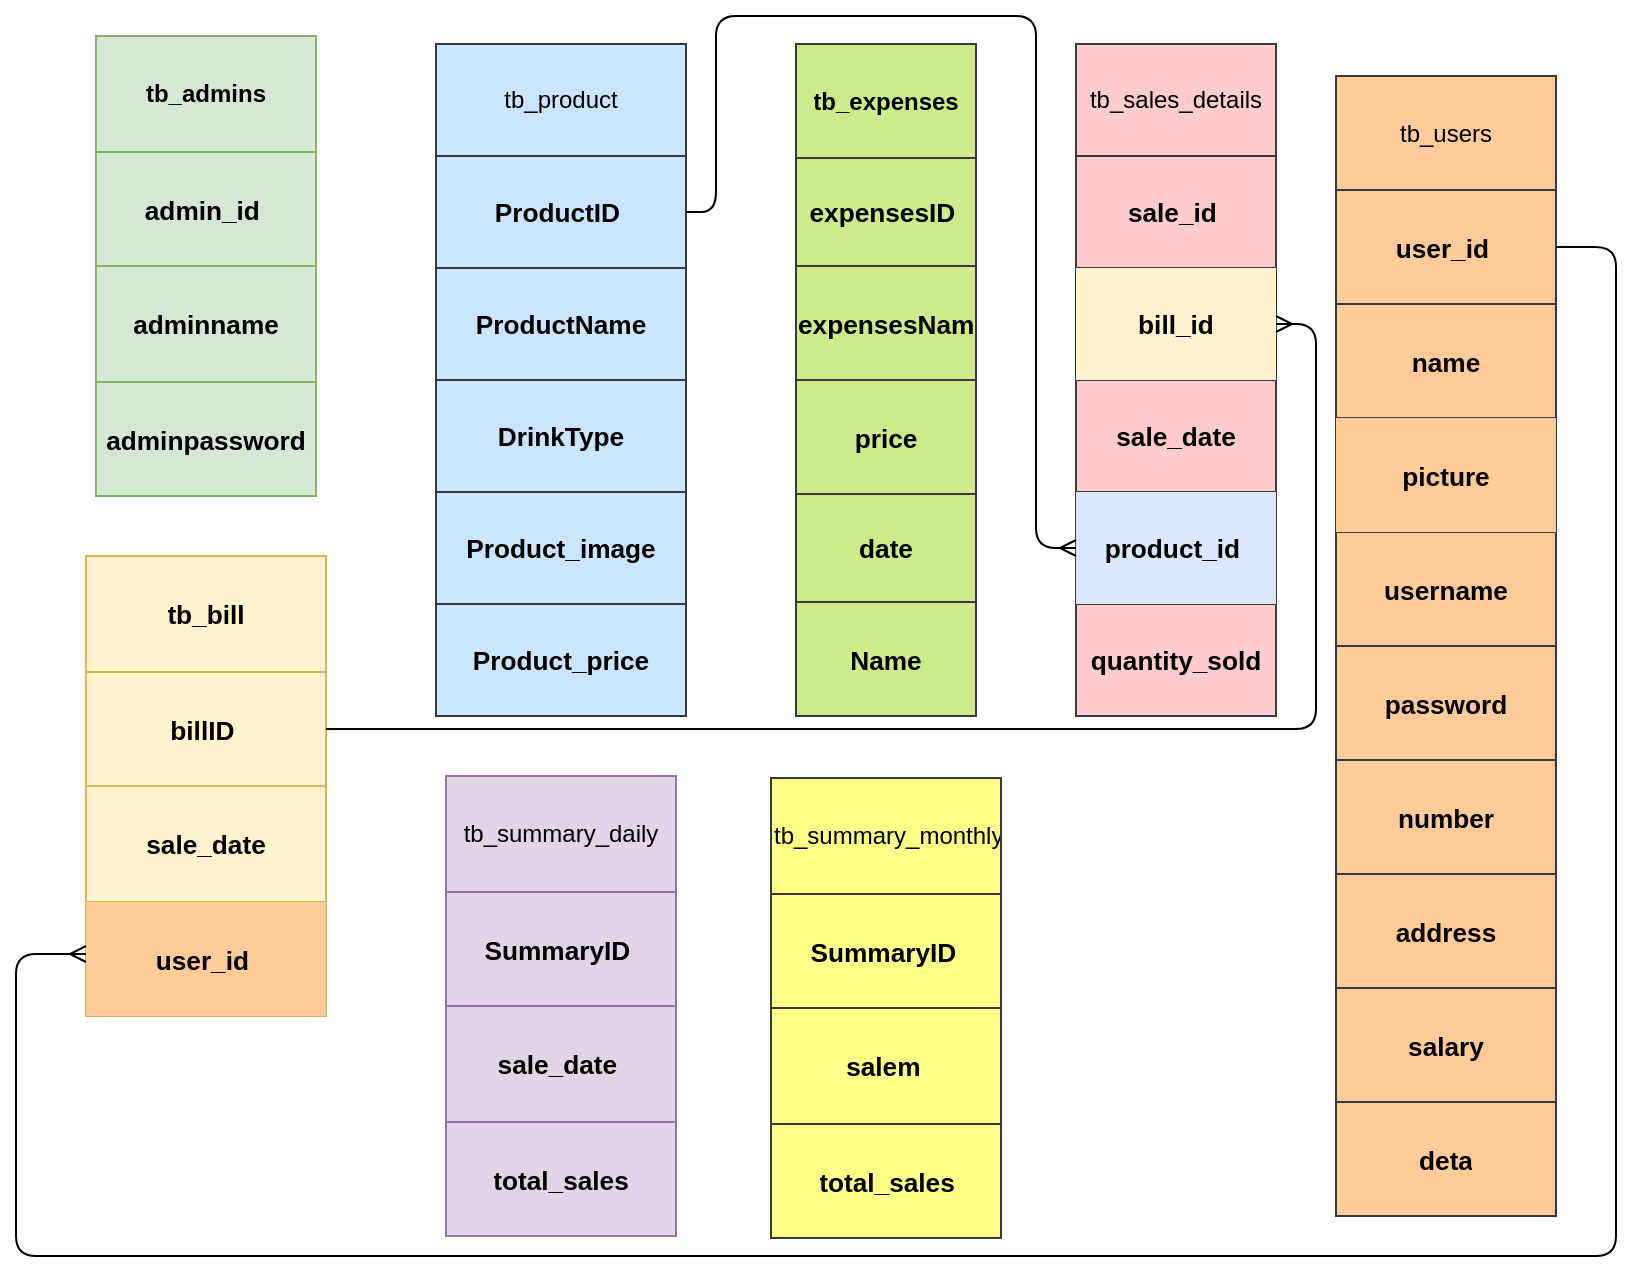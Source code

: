 <mxfile>
    <diagram id="wXQWdCD7HeIEsrSfCskz" name="Database Diagram">
        <mxGraphModel dx="2122" dy="1558" grid="1" gridSize="10" guides="1" tooltips="1" connect="1" arrows="1" fold="1" page="1" pageScale="1" pageWidth="850" pageHeight="1100" math="0" shadow="0">
            <root>
                <mxCell id="0"/>
                <mxCell id="1" parent="0"/>
                <mxCell id="I846zMzCNYc0Xr9wArZJ-1" value="" style="shape=table;startSize=0;container=1;collapsible=0;childLayout=tableLayout;fillColor=#d5e8d4;strokeColor=#82b366;" parent="1" vertex="1">
                    <mxGeometry x="70" y="100" width="110" height="230" as="geometry"/>
                </mxCell>
                <mxCell id="I846zMzCNYc0Xr9wArZJ-26" style="shape=tableRow;horizontal=0;startSize=0;swimlaneHead=0;swimlaneBody=0;strokeColor=inherit;top=0;left=0;bottom=0;right=0;collapsible=0;dropTarget=0;fillColor=none;points=[[0,0.5],[1,0.5]];portConstraint=eastwest;" parent="I846zMzCNYc0Xr9wArZJ-1" vertex="1">
                    <mxGeometry width="110" height="58" as="geometry"/>
                </mxCell>
                <mxCell id="I846zMzCNYc0Xr9wArZJ-27" value="&lt;b&gt;tb_admins&lt;/b&gt;" style="shape=partialRectangle;html=1;whiteSpace=wrap;connectable=0;strokeColor=inherit;overflow=hidden;fillColor=none;top=0;left=0;bottom=0;right=0;pointerEvents=1;" parent="I846zMzCNYc0Xr9wArZJ-26" vertex="1">
                    <mxGeometry width="110" height="58" as="geometry">
                        <mxRectangle width="110" height="58" as="alternateBounds"/>
                    </mxGeometry>
                </mxCell>
                <mxCell id="I846zMzCNYc0Xr9wArZJ-2" value="" style="shape=tableRow;horizontal=0;startSize=0;swimlaneHead=0;swimlaneBody=0;strokeColor=inherit;top=0;left=0;bottom=0;right=0;collapsible=0;dropTarget=0;fillColor=none;points=[[0,0.5],[1,0.5]];portConstraint=eastwest;" parent="I846zMzCNYc0Xr9wArZJ-1" vertex="1">
                    <mxGeometry y="58" width="110" height="57" as="geometry"/>
                </mxCell>
                <mxCell id="I846zMzCNYc0Xr9wArZJ-3" value="&lt;span style=&quot;color: rgb(0, 0, 0); font-family: sans-serif; font-size: 13.12px; font-weight: 700; text-align: left; text-wrap-mode: nowrap;&quot;&gt;admin_id&amp;nbsp;&lt;/span&gt;" style="shape=partialRectangle;html=1;whiteSpace=wrap;connectable=0;strokeColor=inherit;overflow=hidden;fillColor=none;top=0;left=0;bottom=0;right=0;pointerEvents=1;" parent="I846zMzCNYc0Xr9wArZJ-2" vertex="1">
                    <mxGeometry width="110" height="57" as="geometry">
                        <mxRectangle width="110" height="57" as="alternateBounds"/>
                    </mxGeometry>
                </mxCell>
                <mxCell id="I846zMzCNYc0Xr9wArZJ-4" value="" style="shape=tableRow;horizontal=0;startSize=0;swimlaneHead=0;swimlaneBody=0;strokeColor=inherit;top=0;left=0;bottom=0;right=0;collapsible=0;dropTarget=0;fillColor=none;points=[[0,0.5],[1,0.5]];portConstraint=eastwest;" parent="I846zMzCNYc0Xr9wArZJ-1" vertex="1">
                    <mxGeometry y="115" width="110" height="58" as="geometry"/>
                </mxCell>
                <mxCell id="I846zMzCNYc0Xr9wArZJ-5" value="&lt;span style=&quot;color: rgb(0, 0, 0); font-family: sans-serif; font-size: 13.12px; font-weight: 700; text-align: left; text-wrap-mode: nowrap;&quot;&gt;adminname&lt;/span&gt;" style="shape=partialRectangle;html=1;whiteSpace=wrap;connectable=0;strokeColor=inherit;overflow=hidden;fillColor=none;top=0;left=0;bottom=0;right=0;pointerEvents=1;" parent="I846zMzCNYc0Xr9wArZJ-4" vertex="1">
                    <mxGeometry width="110" height="58" as="geometry">
                        <mxRectangle width="110" height="58" as="alternateBounds"/>
                    </mxGeometry>
                </mxCell>
                <mxCell id="I846zMzCNYc0Xr9wArZJ-6" value="" style="shape=tableRow;horizontal=0;startSize=0;swimlaneHead=0;swimlaneBody=0;strokeColor=inherit;top=0;left=0;bottom=0;right=0;collapsible=0;dropTarget=0;fillColor=none;points=[[0,0.5],[1,0.5]];portConstraint=eastwest;" parent="I846zMzCNYc0Xr9wArZJ-1" vertex="1">
                    <mxGeometry y="173" width="110" height="57" as="geometry"/>
                </mxCell>
                <mxCell id="I846zMzCNYc0Xr9wArZJ-7" value="&lt;span style=&quot;color: rgb(0, 0, 0); font-family: sans-serif; font-size: 13.12px; font-weight: 700; text-align: left; text-wrap-mode: nowrap;&quot;&gt;adminpassword&lt;/span&gt;" style="shape=partialRectangle;html=1;whiteSpace=wrap;connectable=0;strokeColor=inherit;overflow=hidden;fillColor=none;top=0;left=0;bottom=0;right=0;pointerEvents=1;" parent="I846zMzCNYc0Xr9wArZJ-6" vertex="1">
                    <mxGeometry width="110" height="57" as="geometry">
                        <mxRectangle width="110" height="57" as="alternateBounds"/>
                    </mxGeometry>
                </mxCell>
                <mxCell id="I846zMzCNYc0Xr9wArZJ-28" value="" style="shape=table;startSize=0;container=1;collapsible=0;childLayout=tableLayout;fillColor=#fff2cc;strokeColor=#d6b656;labelBackgroundColor=none;fontColor=default;" parent="1" vertex="1">
                    <mxGeometry x="65" y="360" width="120" height="230" as="geometry"/>
                </mxCell>
                <mxCell id="I846zMzCNYc0Xr9wArZJ-29" value="" style="shape=tableRow;horizontal=0;startSize=0;swimlaneHead=0;swimlaneBody=0;strokeColor=inherit;top=0;left=0;bottom=0;right=0;collapsible=0;dropTarget=0;fillColor=none;points=[[0,0.5],[1,0.5]];portConstraint=eastwest;" parent="I846zMzCNYc0Xr9wArZJ-28" vertex="1">
                    <mxGeometry width="120" height="58" as="geometry"/>
                </mxCell>
                <mxCell id="I846zMzCNYc0Xr9wArZJ-30" value="&lt;div style=&quot;text-align: left;&quot;&gt;&lt;font face=&quot;sans-serif&quot;&gt;&lt;span style=&quot;font-size: 13.12px; text-wrap-mode: nowrap;&quot;&gt;&lt;b style=&quot;&quot;&gt;tb_bill&lt;/b&gt;&lt;/span&gt;&lt;/font&gt;&lt;/div&gt;" style="shape=partialRectangle;html=1;whiteSpace=wrap;connectable=0;strokeColor=inherit;overflow=hidden;fillColor=none;top=0;left=0;bottom=0;right=0;pointerEvents=1;" parent="I846zMzCNYc0Xr9wArZJ-29" vertex="1">
                    <mxGeometry width="120" height="58" as="geometry">
                        <mxRectangle width="120" height="58" as="alternateBounds"/>
                    </mxGeometry>
                </mxCell>
                <mxCell id="I846zMzCNYc0Xr9wArZJ-31" value="" style="shape=tableRow;horizontal=0;startSize=0;swimlaneHead=0;swimlaneBody=0;strokeColor=inherit;top=0;left=0;bottom=0;right=0;collapsible=0;dropTarget=0;fillColor=none;points=[[0,0.5],[1,0.5]];portConstraint=eastwest;" parent="I846zMzCNYc0Xr9wArZJ-28" vertex="1">
                    <mxGeometry y="58" width="120" height="57" as="geometry"/>
                </mxCell>
                <mxCell id="I846zMzCNYc0Xr9wArZJ-32" value="&lt;span style=&quot;color: rgb(0, 0, 0); font-family: sans-serif; font-size: 13.12px; font-weight: 700; text-align: left; text-wrap-mode: nowrap;&quot;&gt;billID&amp;nbsp;&lt;/span&gt;" style="shape=partialRectangle;html=1;whiteSpace=wrap;connectable=0;strokeColor=inherit;overflow=hidden;fillColor=none;top=0;left=0;bottom=0;right=0;pointerEvents=1;" parent="I846zMzCNYc0Xr9wArZJ-31" vertex="1">
                    <mxGeometry width="120" height="57" as="geometry">
                        <mxRectangle width="120" height="57" as="alternateBounds"/>
                    </mxGeometry>
                </mxCell>
                <mxCell id="I846zMzCNYc0Xr9wArZJ-33" value="" style="shape=tableRow;horizontal=0;startSize=0;swimlaneHead=0;swimlaneBody=0;strokeColor=inherit;top=0;left=0;bottom=0;right=0;collapsible=0;dropTarget=0;fillColor=none;points=[[0,0.5],[1,0.5]];portConstraint=eastwest;" parent="I846zMzCNYc0Xr9wArZJ-28" vertex="1">
                    <mxGeometry y="115" width="120" height="58" as="geometry"/>
                </mxCell>
                <mxCell id="I846zMzCNYc0Xr9wArZJ-34" value="&lt;span style=&quot;color: rgb(0, 0, 0); font-family: sans-serif; font-size: 13.12px; font-weight: 700; text-align: left; text-wrap-mode: nowrap;&quot;&gt;sale_date&lt;/span&gt;" style="shape=partialRectangle;html=1;whiteSpace=wrap;connectable=0;strokeColor=inherit;overflow=hidden;fillColor=none;top=0;left=0;bottom=0;right=0;pointerEvents=1;" parent="I846zMzCNYc0Xr9wArZJ-33" vertex="1">
                    <mxGeometry width="120" height="58" as="geometry">
                        <mxRectangle width="120" height="58" as="alternateBounds"/>
                    </mxGeometry>
                </mxCell>
                <mxCell id="I846zMzCNYc0Xr9wArZJ-35" value="" style="shape=tableRow;horizontal=0;startSize=0;swimlaneHead=0;swimlaneBody=0;strokeColor=inherit;top=0;left=0;bottom=0;right=0;collapsible=0;dropTarget=0;fillColor=none;points=[[0,0.5],[1,0.5]];portConstraint=eastwest;" parent="I846zMzCNYc0Xr9wArZJ-28" vertex="1">
                    <mxGeometry y="173" width="120" height="57" as="geometry"/>
                </mxCell>
                <mxCell id="I846zMzCNYc0Xr9wArZJ-36" value="&lt;span style=&quot;color: rgb(0, 0, 0); font-family: sans-serif; font-size: 13.12px; font-weight: 700; text-align: left; text-wrap-mode: nowrap;&quot;&gt;user_id&amp;nbsp;&lt;/span&gt;" style="shape=partialRectangle;html=1;whiteSpace=wrap;connectable=0;strokeColor=#36393d;overflow=hidden;fillColor=#ffcc99;top=0;left=0;bottom=0;right=0;pointerEvents=1;" parent="I846zMzCNYc0Xr9wArZJ-35" vertex="1">
                    <mxGeometry width="120" height="57" as="geometry">
                        <mxRectangle width="120" height="57" as="alternateBounds"/>
                    </mxGeometry>
                </mxCell>
                <mxCell id="I846zMzCNYc0Xr9wArZJ-39" value="" style="shape=table;startSize=0;container=1;collapsible=0;childLayout=tableLayout;fillColor=#cce5ff;strokeColor=#36393d;" parent="1" vertex="1">
                    <mxGeometry x="240" y="104" width="125" height="336" as="geometry"/>
                </mxCell>
                <mxCell id="I846zMzCNYc0Xr9wArZJ-40" value="" style="shape=tableRow;horizontal=0;startSize=0;swimlaneHead=0;swimlaneBody=0;strokeColor=inherit;top=0;left=0;bottom=0;right=0;collapsible=0;dropTarget=0;fillColor=none;points=[[0,0.5],[1,0.5]];portConstraint=eastwest;" parent="I846zMzCNYc0Xr9wArZJ-39" vertex="1">
                    <mxGeometry width="125" height="56" as="geometry"/>
                </mxCell>
                <mxCell id="I846zMzCNYc0Xr9wArZJ-41" value="tb_product" style="shape=partialRectangle;html=1;whiteSpace=wrap;connectable=0;strokeColor=inherit;overflow=hidden;fillColor=none;top=0;left=0;bottom=0;right=0;pointerEvents=1;" parent="I846zMzCNYc0Xr9wArZJ-40" vertex="1">
                    <mxGeometry width="125" height="56" as="geometry">
                        <mxRectangle width="125" height="56" as="alternateBounds"/>
                    </mxGeometry>
                </mxCell>
                <mxCell id="I846zMzCNYc0Xr9wArZJ-42" value="" style="shape=tableRow;horizontal=0;startSize=0;swimlaneHead=0;swimlaneBody=0;strokeColor=inherit;top=0;left=0;bottom=0;right=0;collapsible=0;dropTarget=0;fillColor=none;points=[[0,0.5],[1,0.5]];portConstraint=eastwest;" parent="I846zMzCNYc0Xr9wArZJ-39" vertex="1">
                    <mxGeometry y="56" width="125" height="56" as="geometry"/>
                </mxCell>
                <mxCell id="I846zMzCNYc0Xr9wArZJ-43" value="&lt;span style=&quot;color: rgb(0, 0, 0); font-family: sans-serif; font-size: 13.12px; font-weight: 700; text-align: left; text-wrap-mode: nowrap;&quot;&gt;ProductID&amp;nbsp;&lt;/span&gt;" style="shape=partialRectangle;html=1;whiteSpace=wrap;connectable=0;strokeColor=inherit;overflow=hidden;fillColor=none;top=0;left=0;bottom=0;right=0;pointerEvents=1;" parent="I846zMzCNYc0Xr9wArZJ-42" vertex="1">
                    <mxGeometry width="125" height="56" as="geometry">
                        <mxRectangle width="125" height="56" as="alternateBounds"/>
                    </mxGeometry>
                </mxCell>
                <mxCell id="I846zMzCNYc0Xr9wArZJ-44" value="" style="shape=tableRow;horizontal=0;startSize=0;swimlaneHead=0;swimlaneBody=0;strokeColor=inherit;top=0;left=0;bottom=0;right=0;collapsible=0;dropTarget=0;fillColor=none;points=[[0,0.5],[1,0.5]];portConstraint=eastwest;" parent="I846zMzCNYc0Xr9wArZJ-39" vertex="1">
                    <mxGeometry y="112" width="125" height="56" as="geometry"/>
                </mxCell>
                <mxCell id="I846zMzCNYc0Xr9wArZJ-45" value="&lt;span style=&quot;color: rgb(0, 0, 0); font-family: sans-serif; font-size: 13.12px; font-weight: 700; text-align: left; text-wrap-mode: nowrap;&quot;&gt;ProductName&lt;/span&gt;" style="shape=partialRectangle;html=1;whiteSpace=wrap;connectable=0;strokeColor=inherit;overflow=hidden;fillColor=none;top=0;left=0;bottom=0;right=0;pointerEvents=1;" parent="I846zMzCNYc0Xr9wArZJ-44" vertex="1">
                    <mxGeometry width="125" height="56" as="geometry">
                        <mxRectangle width="125" height="56" as="alternateBounds"/>
                    </mxGeometry>
                </mxCell>
                <mxCell id="I846zMzCNYc0Xr9wArZJ-46" value="" style="shape=tableRow;horizontal=0;startSize=0;swimlaneHead=0;swimlaneBody=0;strokeColor=inherit;top=0;left=0;bottom=0;right=0;collapsible=0;dropTarget=0;fillColor=none;points=[[0,0.5],[1,0.5]];portConstraint=eastwest;" parent="I846zMzCNYc0Xr9wArZJ-39" vertex="1">
                    <mxGeometry y="168" width="125" height="56" as="geometry"/>
                </mxCell>
                <mxCell id="I846zMzCNYc0Xr9wArZJ-47" value="&lt;span style=&quot;color: rgb(0, 0, 0); font-family: sans-serif; font-size: 13.12px; font-weight: 700; text-align: left; text-wrap-mode: nowrap;&quot;&gt;DrinkType&lt;/span&gt;" style="shape=partialRectangle;html=1;whiteSpace=wrap;connectable=0;strokeColor=inherit;overflow=hidden;fillColor=none;top=0;left=0;bottom=0;right=0;pointerEvents=1;" parent="I846zMzCNYc0Xr9wArZJ-46" vertex="1">
                    <mxGeometry width="125" height="56" as="geometry">
                        <mxRectangle width="125" height="56" as="alternateBounds"/>
                    </mxGeometry>
                </mxCell>
                <mxCell id="I846zMzCNYc0Xr9wArZJ-48" value="" style="shape=tableRow;horizontal=0;startSize=0;swimlaneHead=0;swimlaneBody=0;strokeColor=inherit;top=0;left=0;bottom=0;right=0;collapsible=0;dropTarget=0;fillColor=none;points=[[0,0.5],[1,0.5]];portConstraint=eastwest;" parent="I846zMzCNYc0Xr9wArZJ-39" vertex="1">
                    <mxGeometry y="224" width="125" height="56" as="geometry"/>
                </mxCell>
                <mxCell id="I846zMzCNYc0Xr9wArZJ-49" value="&lt;span style=&quot;color: rgb(0, 0, 0); font-family: sans-serif; font-size: 13.12px; font-weight: 700; text-align: left; text-wrap-mode: nowrap;&quot;&gt;Product_image&lt;/span&gt;" style="shape=partialRectangle;html=1;whiteSpace=wrap;connectable=0;strokeColor=inherit;overflow=hidden;fillColor=none;top=0;left=0;bottom=0;right=0;pointerEvents=1;" parent="I846zMzCNYc0Xr9wArZJ-48" vertex="1">
                    <mxGeometry width="125" height="56" as="geometry">
                        <mxRectangle width="125" height="56" as="alternateBounds"/>
                    </mxGeometry>
                </mxCell>
                <mxCell id="I846zMzCNYc0Xr9wArZJ-50" style="shape=tableRow;horizontal=0;startSize=0;swimlaneHead=0;swimlaneBody=0;strokeColor=inherit;top=0;left=0;bottom=0;right=0;collapsible=0;dropTarget=0;fillColor=none;points=[[0,0.5],[1,0.5]];portConstraint=eastwest;" parent="I846zMzCNYc0Xr9wArZJ-39" vertex="1">
                    <mxGeometry y="280" width="125" height="56" as="geometry"/>
                </mxCell>
                <mxCell id="I846zMzCNYc0Xr9wArZJ-51" value="&lt;span style=&quot;color: rgb(0, 0, 0); font-family: sans-serif; font-size: 13.12px; font-weight: 700; text-align: left; text-wrap-mode: nowrap;&quot;&gt;Product_price&lt;/span&gt;" style="shape=partialRectangle;html=1;whiteSpace=wrap;connectable=0;strokeColor=inherit;overflow=hidden;fillColor=none;top=0;left=0;bottom=0;right=0;pointerEvents=1;" parent="I846zMzCNYc0Xr9wArZJ-50" vertex="1">
                    <mxGeometry width="125" height="56" as="geometry">
                        <mxRectangle width="125" height="56" as="alternateBounds"/>
                    </mxGeometry>
                </mxCell>
                <mxCell id="I846zMzCNYc0Xr9wArZJ-52" value="" style="shape=table;startSize=0;container=1;collapsible=0;childLayout=tableLayout;fillColor=#cdeb8b;strokeColor=#36393d;" parent="1" vertex="1">
                    <mxGeometry x="420" y="104" width="90" height="336" as="geometry"/>
                </mxCell>
                <mxCell id="I846zMzCNYc0Xr9wArZJ-53" value="" style="shape=tableRow;horizontal=0;startSize=0;swimlaneHead=0;swimlaneBody=0;strokeColor=inherit;top=0;left=0;bottom=0;right=0;collapsible=0;dropTarget=0;fillColor=none;points=[[0,0.5],[1,0.5]];portConstraint=eastwest;" parent="I846zMzCNYc0Xr9wArZJ-52" vertex="1">
                    <mxGeometry width="90" height="57" as="geometry"/>
                </mxCell>
                <mxCell id="I846zMzCNYc0Xr9wArZJ-54" value="&lt;b&gt;tb_expenses&lt;/b&gt;" style="shape=partialRectangle;html=1;whiteSpace=wrap;connectable=0;strokeColor=inherit;overflow=hidden;fillColor=none;top=0;left=0;bottom=0;right=0;pointerEvents=1;" parent="I846zMzCNYc0Xr9wArZJ-53" vertex="1">
                    <mxGeometry width="90" height="57" as="geometry">
                        <mxRectangle width="90" height="57" as="alternateBounds"/>
                    </mxGeometry>
                </mxCell>
                <mxCell id="I846zMzCNYc0Xr9wArZJ-55" value="" style="shape=tableRow;horizontal=0;startSize=0;swimlaneHead=0;swimlaneBody=0;strokeColor=inherit;top=0;left=0;bottom=0;right=0;collapsible=0;dropTarget=0;fillColor=none;points=[[0,0.5],[1,0.5]];portConstraint=eastwest;" parent="I846zMzCNYc0Xr9wArZJ-52" vertex="1">
                    <mxGeometry y="57" width="90" height="54" as="geometry"/>
                </mxCell>
                <mxCell id="I846zMzCNYc0Xr9wArZJ-56" value="&lt;span style=&quot;color: rgb(0, 0, 0); font-family: sans-serif; font-size: 13.12px; font-weight: 700; text-align: left; text-wrap-mode: nowrap;&quot;&gt;expensesID&amp;nbsp;&lt;/span&gt;" style="shape=partialRectangle;html=1;whiteSpace=wrap;connectable=0;strokeColor=inherit;overflow=hidden;fillColor=none;top=0;left=0;bottom=0;right=0;pointerEvents=1;" parent="I846zMzCNYc0Xr9wArZJ-55" vertex="1">
                    <mxGeometry width="90" height="54" as="geometry">
                        <mxRectangle width="90" height="54" as="alternateBounds"/>
                    </mxGeometry>
                </mxCell>
                <mxCell id="I846zMzCNYc0Xr9wArZJ-57" value="" style="shape=tableRow;horizontal=0;startSize=0;swimlaneHead=0;swimlaneBody=0;strokeColor=inherit;top=0;left=0;bottom=0;right=0;collapsible=0;dropTarget=0;fillColor=none;points=[[0,0.5],[1,0.5]];portConstraint=eastwest;" parent="I846zMzCNYc0Xr9wArZJ-52" vertex="1">
                    <mxGeometry y="111" width="90" height="57" as="geometry"/>
                </mxCell>
                <mxCell id="I846zMzCNYc0Xr9wArZJ-58" value="&lt;span style=&quot;color: rgb(0, 0, 0); font-family: sans-serif; font-size: 13.12px; font-weight: 700; text-align: left; text-wrap-mode: nowrap;&quot;&gt;expensesName&lt;/span&gt;" style="shape=partialRectangle;html=1;whiteSpace=wrap;connectable=0;strokeColor=inherit;overflow=hidden;fillColor=none;top=0;left=0;bottom=0;right=0;pointerEvents=1;" parent="I846zMzCNYc0Xr9wArZJ-57" vertex="1">
                    <mxGeometry width="90" height="57" as="geometry">
                        <mxRectangle width="90" height="57" as="alternateBounds"/>
                    </mxGeometry>
                </mxCell>
                <mxCell id="I846zMzCNYc0Xr9wArZJ-59" value="" style="shape=tableRow;horizontal=0;startSize=0;swimlaneHead=0;swimlaneBody=0;strokeColor=inherit;top=0;left=0;bottom=0;right=0;collapsible=0;dropTarget=0;fillColor=none;points=[[0,0.5],[1,0.5]];portConstraint=eastwest;" parent="I846zMzCNYc0Xr9wArZJ-52" vertex="1">
                    <mxGeometry y="168" width="90" height="57" as="geometry"/>
                </mxCell>
                <mxCell id="I846zMzCNYc0Xr9wArZJ-60" value="&lt;span style=&quot;color: rgb(0, 0, 0); font-family: sans-serif; font-size: 13.12px; font-weight: 700; text-align: left; text-wrap-mode: nowrap;&quot;&gt;price&lt;/span&gt;" style="shape=partialRectangle;html=1;whiteSpace=wrap;connectable=0;strokeColor=inherit;overflow=hidden;fillColor=none;top=0;left=0;bottom=0;right=0;pointerEvents=1;" parent="I846zMzCNYc0Xr9wArZJ-59" vertex="1">
                    <mxGeometry width="90" height="57" as="geometry">
                        <mxRectangle width="90" height="57" as="alternateBounds"/>
                    </mxGeometry>
                </mxCell>
                <mxCell id="I846zMzCNYc0Xr9wArZJ-61" value="" style="shape=tableRow;horizontal=0;startSize=0;swimlaneHead=0;swimlaneBody=0;strokeColor=inherit;top=0;left=0;bottom=0;right=0;collapsible=0;dropTarget=0;fillColor=none;points=[[0,0.5],[1,0.5]];portConstraint=eastwest;" parent="I846zMzCNYc0Xr9wArZJ-52" vertex="1">
                    <mxGeometry y="225" width="90" height="54" as="geometry"/>
                </mxCell>
                <mxCell id="I846zMzCNYc0Xr9wArZJ-62" value="&lt;span style=&quot;color: rgb(0, 0, 0); font-family: sans-serif; font-size: 13.12px; font-weight: 700; text-align: left; text-wrap-mode: nowrap;&quot;&gt;date&lt;/span&gt;" style="shape=partialRectangle;html=1;whiteSpace=wrap;connectable=0;strokeColor=inherit;overflow=hidden;fillColor=none;top=0;left=0;bottom=0;right=0;pointerEvents=1;" parent="I846zMzCNYc0Xr9wArZJ-61" vertex="1">
                    <mxGeometry width="90" height="54" as="geometry">
                        <mxRectangle width="90" height="54" as="alternateBounds"/>
                    </mxGeometry>
                </mxCell>
                <mxCell id="I846zMzCNYc0Xr9wArZJ-63" value="" style="shape=tableRow;horizontal=0;startSize=0;swimlaneHead=0;swimlaneBody=0;strokeColor=inherit;top=0;left=0;bottom=0;right=0;collapsible=0;dropTarget=0;fillColor=none;points=[[0,0.5],[1,0.5]];portConstraint=eastwest;" parent="I846zMzCNYc0Xr9wArZJ-52" vertex="1">
                    <mxGeometry y="279" width="90" height="57" as="geometry"/>
                </mxCell>
                <mxCell id="I846zMzCNYc0Xr9wArZJ-64" value="&lt;span style=&quot;color: rgb(0, 0, 0); font-family: sans-serif; font-size: 13.12px; font-weight: 700; text-align: left; text-wrap-mode: nowrap;&quot;&gt;Name&lt;/span&gt;" style="shape=partialRectangle;html=1;whiteSpace=wrap;connectable=0;strokeColor=inherit;overflow=hidden;fillColor=none;top=0;left=0;bottom=0;right=0;pointerEvents=1;" parent="I846zMzCNYc0Xr9wArZJ-63" vertex="1">
                    <mxGeometry width="90" height="57" as="geometry">
                        <mxRectangle width="90" height="57" as="alternateBounds"/>
                    </mxGeometry>
                </mxCell>
                <mxCell id="I846zMzCNYc0Xr9wArZJ-65" value="" style="shape=table;startSize=0;container=1;collapsible=0;childLayout=tableLayout;fillColor=#ffcccc;strokeColor=#36393d;" parent="1" vertex="1">
                    <mxGeometry x="560" y="104" width="100" height="336" as="geometry"/>
                </mxCell>
                <mxCell id="I846zMzCNYc0Xr9wArZJ-66" value="" style="shape=tableRow;horizontal=0;startSize=0;swimlaneHead=0;swimlaneBody=0;strokeColor=inherit;top=0;left=0;bottom=0;right=0;collapsible=0;dropTarget=0;fillColor=none;points=[[0,0.5],[1,0.5]];portConstraint=eastwest;" parent="I846zMzCNYc0Xr9wArZJ-65" vertex="1">
                    <mxGeometry width="100" height="56" as="geometry"/>
                </mxCell>
                <mxCell id="I846zMzCNYc0Xr9wArZJ-67" value="tb_sales_details" style="shape=partialRectangle;html=1;whiteSpace=wrap;connectable=0;strokeColor=inherit;overflow=hidden;fillColor=none;top=0;left=0;bottom=0;right=0;pointerEvents=1;" parent="I846zMzCNYc0Xr9wArZJ-66" vertex="1">
                    <mxGeometry width="100" height="56" as="geometry">
                        <mxRectangle width="100" height="56" as="alternateBounds"/>
                    </mxGeometry>
                </mxCell>
                <mxCell id="I846zMzCNYc0Xr9wArZJ-68" value="" style="shape=tableRow;horizontal=0;startSize=0;swimlaneHead=0;swimlaneBody=0;strokeColor=inherit;top=0;left=0;bottom=0;right=0;collapsible=0;dropTarget=0;fillColor=none;points=[[0,0.5],[1,0.5]];portConstraint=eastwest;" parent="I846zMzCNYc0Xr9wArZJ-65" vertex="1">
                    <mxGeometry y="56" width="100" height="56" as="geometry"/>
                </mxCell>
                <mxCell id="I846zMzCNYc0Xr9wArZJ-69" value="&lt;span style=&quot;color: rgb(0, 0, 0); font-family: sans-serif; font-size: 13.12px; font-weight: 700; text-align: left; text-wrap-mode: nowrap;&quot;&gt;sale_id&amp;nbsp;&lt;/span&gt;" style="shape=partialRectangle;html=1;whiteSpace=wrap;connectable=0;strokeColor=inherit;overflow=hidden;fillColor=none;top=0;left=0;bottom=0;right=0;pointerEvents=1;" parent="I846zMzCNYc0Xr9wArZJ-68" vertex="1">
                    <mxGeometry width="100" height="56" as="geometry">
                        <mxRectangle width="100" height="56" as="alternateBounds"/>
                    </mxGeometry>
                </mxCell>
                <mxCell id="I846zMzCNYc0Xr9wArZJ-70" value="" style="shape=tableRow;horizontal=0;startSize=0;swimlaneHead=0;swimlaneBody=0;strokeColor=inherit;top=0;left=0;bottom=0;right=0;collapsible=0;dropTarget=0;fillColor=none;points=[[0,0.5],[1,0.5]];portConstraint=eastwest;" parent="I846zMzCNYc0Xr9wArZJ-65" vertex="1">
                    <mxGeometry y="112" width="100" height="56" as="geometry"/>
                </mxCell>
                <mxCell id="I846zMzCNYc0Xr9wArZJ-71" value="&lt;span style=&quot;color: rgb(0, 0, 0); font-family: sans-serif; font-size: 13.12px; font-weight: 700; text-align: left; text-wrap-mode: nowrap;&quot;&gt;bill_id&lt;/span&gt;" style="shape=partialRectangle;html=1;whiteSpace=wrap;connectable=0;strokeColor=#d6b656;overflow=hidden;fillColor=#fff2cc;top=0;left=0;bottom=0;right=0;pointerEvents=1;" parent="I846zMzCNYc0Xr9wArZJ-70" vertex="1">
                    <mxGeometry width="100" height="56" as="geometry">
                        <mxRectangle width="100" height="56" as="alternateBounds"/>
                    </mxGeometry>
                </mxCell>
                <mxCell id="I846zMzCNYc0Xr9wArZJ-72" value="" style="shape=tableRow;horizontal=0;startSize=0;swimlaneHead=0;swimlaneBody=0;strokeColor=inherit;top=0;left=0;bottom=0;right=0;collapsible=0;dropTarget=0;fillColor=none;points=[[0,0.5],[1,0.5]];portConstraint=eastwest;" parent="I846zMzCNYc0Xr9wArZJ-65" vertex="1">
                    <mxGeometry y="168" width="100" height="56" as="geometry"/>
                </mxCell>
                <mxCell id="I846zMzCNYc0Xr9wArZJ-73" value="&lt;span style=&quot;color: rgb(0, 0, 0); font-family: sans-serif; font-size: 13.12px; font-weight: 700; text-align: left; text-wrap-mode: nowrap;&quot;&gt;sale_date&lt;/span&gt;" style="shape=partialRectangle;html=1;whiteSpace=wrap;connectable=0;strokeColor=inherit;overflow=hidden;fillColor=none;top=0;left=0;bottom=0;right=0;pointerEvents=1;" parent="I846zMzCNYc0Xr9wArZJ-72" vertex="1">
                    <mxGeometry width="100" height="56" as="geometry">
                        <mxRectangle width="100" height="56" as="alternateBounds"/>
                    </mxGeometry>
                </mxCell>
                <mxCell id="I846zMzCNYc0Xr9wArZJ-74" value="" style="shape=tableRow;horizontal=0;startSize=0;swimlaneHead=0;swimlaneBody=0;strokeColor=inherit;top=0;left=0;bottom=0;right=0;collapsible=0;dropTarget=0;fillColor=none;points=[[0,0.5],[1,0.5]];portConstraint=eastwest;" parent="I846zMzCNYc0Xr9wArZJ-65" vertex="1">
                    <mxGeometry y="224" width="100" height="56" as="geometry"/>
                </mxCell>
                <mxCell id="I846zMzCNYc0Xr9wArZJ-75" value="&lt;span style=&quot;color: rgb(0, 0, 0); font-family: sans-serif; font-size: 13.12px; font-weight: 700; text-align: left; text-wrap-mode: nowrap;&quot;&gt;product_id&amp;nbsp;&lt;/span&gt;" style="shape=partialRectangle;html=1;whiteSpace=wrap;connectable=0;strokeColor=#6c8ebf;overflow=hidden;fillColor=#dae8fc;top=0;left=0;bottom=0;right=0;pointerEvents=1;" parent="I846zMzCNYc0Xr9wArZJ-74" vertex="1">
                    <mxGeometry width="100" height="56" as="geometry">
                        <mxRectangle width="100" height="56" as="alternateBounds"/>
                    </mxGeometry>
                </mxCell>
                <mxCell id="I846zMzCNYc0Xr9wArZJ-76" value="" style="shape=tableRow;horizontal=0;startSize=0;swimlaneHead=0;swimlaneBody=0;strokeColor=inherit;top=0;left=0;bottom=0;right=0;collapsible=0;dropTarget=0;fillColor=none;points=[[0,0.5],[1,0.5]];portConstraint=eastwest;" parent="I846zMzCNYc0Xr9wArZJ-65" vertex="1">
                    <mxGeometry y="280" width="100" height="56" as="geometry"/>
                </mxCell>
                <mxCell id="I846zMzCNYc0Xr9wArZJ-77" value="&lt;span style=&quot;color: rgb(0, 0, 0); font-family: sans-serif; font-size: 13.12px; font-weight: 700; text-align: left; text-wrap-mode: nowrap;&quot;&gt;quantity_sold&lt;/span&gt;" style="shape=partialRectangle;html=1;whiteSpace=wrap;connectable=0;strokeColor=inherit;overflow=hidden;fillColor=none;top=0;left=0;bottom=0;right=0;pointerEvents=1;" parent="I846zMzCNYc0Xr9wArZJ-76" vertex="1">
                    <mxGeometry width="100" height="56" as="geometry">
                        <mxRectangle width="100" height="56" as="alternateBounds"/>
                    </mxGeometry>
                </mxCell>
                <mxCell id="I846zMzCNYc0Xr9wArZJ-78" value="" style="shape=table;startSize=0;container=1;collapsible=0;childLayout=tableLayout;fillColor=#e1d5e7;strokeColor=#9673a6;" parent="1" vertex="1">
                    <mxGeometry x="245" y="470" width="115" height="230" as="geometry"/>
                </mxCell>
                <mxCell id="I846zMzCNYc0Xr9wArZJ-79" value="" style="shape=tableRow;horizontal=0;startSize=0;swimlaneHead=0;swimlaneBody=0;strokeColor=inherit;top=0;left=0;bottom=0;right=0;collapsible=0;dropTarget=0;fillColor=none;points=[[0,0.5],[1,0.5]];portConstraint=eastwest;" parent="I846zMzCNYc0Xr9wArZJ-78" vertex="1">
                    <mxGeometry width="115" height="58" as="geometry"/>
                </mxCell>
                <mxCell id="I846zMzCNYc0Xr9wArZJ-80" value="tb_summary_daily" style="shape=partialRectangle;html=1;whiteSpace=wrap;connectable=0;strokeColor=inherit;overflow=hidden;fillColor=none;top=0;left=0;bottom=0;right=0;pointerEvents=1;" parent="I846zMzCNYc0Xr9wArZJ-79" vertex="1">
                    <mxGeometry width="115" height="58" as="geometry">
                        <mxRectangle width="115" height="58" as="alternateBounds"/>
                    </mxGeometry>
                </mxCell>
                <mxCell id="I846zMzCNYc0Xr9wArZJ-81" value="" style="shape=tableRow;horizontal=0;startSize=0;swimlaneHead=0;swimlaneBody=0;strokeColor=inherit;top=0;left=0;bottom=0;right=0;collapsible=0;dropTarget=0;fillColor=none;points=[[0,0.5],[1,0.5]];portConstraint=eastwest;" parent="I846zMzCNYc0Xr9wArZJ-78" vertex="1">
                    <mxGeometry y="58" width="115" height="57" as="geometry"/>
                </mxCell>
                <mxCell id="I846zMzCNYc0Xr9wArZJ-82" value="&lt;span style=&quot;color: rgb(0, 0, 0); font-family: sans-serif; font-size: 13.12px; font-weight: 700; text-align: left; text-wrap-mode: nowrap;&quot;&gt;SummaryID&amp;nbsp;&lt;/span&gt;" style="shape=partialRectangle;html=1;whiteSpace=wrap;connectable=0;strokeColor=inherit;overflow=hidden;fillColor=none;top=0;left=0;bottom=0;right=0;pointerEvents=1;" parent="I846zMzCNYc0Xr9wArZJ-81" vertex="1">
                    <mxGeometry width="115" height="57" as="geometry">
                        <mxRectangle width="115" height="57" as="alternateBounds"/>
                    </mxGeometry>
                </mxCell>
                <mxCell id="I846zMzCNYc0Xr9wArZJ-83" value="" style="shape=tableRow;horizontal=0;startSize=0;swimlaneHead=0;swimlaneBody=0;strokeColor=inherit;top=0;left=0;bottom=0;right=0;collapsible=0;dropTarget=0;fillColor=none;points=[[0,0.5],[1,0.5]];portConstraint=eastwest;" parent="I846zMzCNYc0Xr9wArZJ-78" vertex="1">
                    <mxGeometry y="115" width="115" height="58" as="geometry"/>
                </mxCell>
                <mxCell id="I846zMzCNYc0Xr9wArZJ-84" value="&lt;span style=&quot;color: rgb(0, 0, 0); font-family: sans-serif; font-size: 13.12px; font-weight: 700; text-align: left; text-wrap-mode: nowrap;&quot;&gt;sale_date&amp;nbsp;&lt;/span&gt;" style="shape=partialRectangle;html=1;whiteSpace=wrap;connectable=0;strokeColor=inherit;overflow=hidden;fillColor=none;top=0;left=0;bottom=0;right=0;pointerEvents=1;" parent="I846zMzCNYc0Xr9wArZJ-83" vertex="1">
                    <mxGeometry width="115" height="58" as="geometry">
                        <mxRectangle width="115" height="58" as="alternateBounds"/>
                    </mxGeometry>
                </mxCell>
                <mxCell id="I846zMzCNYc0Xr9wArZJ-85" value="" style="shape=tableRow;horizontal=0;startSize=0;swimlaneHead=0;swimlaneBody=0;strokeColor=inherit;top=0;left=0;bottom=0;right=0;collapsible=0;dropTarget=0;fillColor=none;points=[[0,0.5],[1,0.5]];portConstraint=eastwest;" parent="I846zMzCNYc0Xr9wArZJ-78" vertex="1">
                    <mxGeometry y="173" width="115" height="57" as="geometry"/>
                </mxCell>
                <mxCell id="I846zMzCNYc0Xr9wArZJ-86" value="&lt;span style=&quot;color: rgb(0, 0, 0); font-family: sans-serif; font-size: 13.12px; font-weight: 700; text-align: left; text-wrap-mode: nowrap;&quot;&gt;total_sales&lt;/span&gt;" style="shape=partialRectangle;html=1;whiteSpace=wrap;connectable=0;strokeColor=inherit;overflow=hidden;fillColor=none;top=0;left=0;bottom=0;right=0;pointerEvents=1;" parent="I846zMzCNYc0Xr9wArZJ-85" vertex="1">
                    <mxGeometry width="115" height="57" as="geometry">
                        <mxRectangle width="115" height="57" as="alternateBounds"/>
                    </mxGeometry>
                </mxCell>
                <mxCell id="I846zMzCNYc0Xr9wArZJ-87" value="" style="shape=table;startSize=0;container=1;collapsible=0;childLayout=tableLayout;fillColor=#ffff88;strokeColor=#36393d;" parent="1" vertex="1">
                    <mxGeometry x="407.5" y="471" width="115" height="230" as="geometry"/>
                </mxCell>
                <mxCell id="I846zMzCNYc0Xr9wArZJ-88" value="" style="shape=tableRow;horizontal=0;startSize=0;swimlaneHead=0;swimlaneBody=0;strokeColor=inherit;top=0;left=0;bottom=0;right=0;collapsible=0;dropTarget=0;fillColor=none;points=[[0,0.5],[1,0.5]];portConstraint=eastwest;" parent="I846zMzCNYc0Xr9wArZJ-87" vertex="1">
                    <mxGeometry width="115" height="58" as="geometry"/>
                </mxCell>
                <mxCell id="I846zMzCNYc0Xr9wArZJ-89" value="tb_summary_monthly" style="shape=partialRectangle;html=1;whiteSpace=wrap;connectable=0;strokeColor=inherit;overflow=hidden;fillColor=none;top=0;left=0;bottom=0;right=0;pointerEvents=1;" parent="I846zMzCNYc0Xr9wArZJ-88" vertex="1">
                    <mxGeometry width="115" height="58" as="geometry">
                        <mxRectangle width="115" height="58" as="alternateBounds"/>
                    </mxGeometry>
                </mxCell>
                <mxCell id="I846zMzCNYc0Xr9wArZJ-90" value="" style="shape=tableRow;horizontal=0;startSize=0;swimlaneHead=0;swimlaneBody=0;strokeColor=inherit;top=0;left=0;bottom=0;right=0;collapsible=0;dropTarget=0;fillColor=none;points=[[0,0.5],[1,0.5]];portConstraint=eastwest;" parent="I846zMzCNYc0Xr9wArZJ-87" vertex="1">
                    <mxGeometry y="58" width="115" height="57" as="geometry"/>
                </mxCell>
                <mxCell id="I846zMzCNYc0Xr9wArZJ-91" value="&lt;span style=&quot;color: rgb(0, 0, 0); font-family: sans-serif; font-size: 13.12px; font-weight: 700; text-align: left; text-wrap-mode: nowrap;&quot;&gt;SummaryID&amp;nbsp;&lt;/span&gt;" style="shape=partialRectangle;html=1;whiteSpace=wrap;connectable=0;strokeColor=inherit;overflow=hidden;fillColor=none;top=0;left=0;bottom=0;right=0;pointerEvents=1;" parent="I846zMzCNYc0Xr9wArZJ-90" vertex="1">
                    <mxGeometry width="115" height="57" as="geometry">
                        <mxRectangle width="115" height="57" as="alternateBounds"/>
                    </mxGeometry>
                </mxCell>
                <mxCell id="I846zMzCNYc0Xr9wArZJ-92" value="" style="shape=tableRow;horizontal=0;startSize=0;swimlaneHead=0;swimlaneBody=0;strokeColor=inherit;top=0;left=0;bottom=0;right=0;collapsible=0;dropTarget=0;fillColor=none;points=[[0,0.5],[1,0.5]];portConstraint=eastwest;" parent="I846zMzCNYc0Xr9wArZJ-87" vertex="1">
                    <mxGeometry y="115" width="115" height="58" as="geometry"/>
                </mxCell>
                <mxCell id="I846zMzCNYc0Xr9wArZJ-93" value="&lt;span style=&quot;color: rgb(0, 0, 0); font-family: sans-serif; font-size: 13.12px; font-weight: 700; text-align: left; text-wrap-mode: nowrap;&quot;&gt;salem&amp;nbsp;&lt;/span&gt;" style="shape=partialRectangle;html=1;whiteSpace=wrap;connectable=0;strokeColor=inherit;overflow=hidden;fillColor=none;top=0;left=0;bottom=0;right=0;pointerEvents=1;" parent="I846zMzCNYc0Xr9wArZJ-92" vertex="1">
                    <mxGeometry width="115" height="58" as="geometry">
                        <mxRectangle width="115" height="58" as="alternateBounds"/>
                    </mxGeometry>
                </mxCell>
                <mxCell id="I846zMzCNYc0Xr9wArZJ-94" value="" style="shape=tableRow;horizontal=0;startSize=0;swimlaneHead=0;swimlaneBody=0;strokeColor=inherit;top=0;left=0;bottom=0;right=0;collapsible=0;dropTarget=0;fillColor=none;points=[[0,0.5],[1,0.5]];portConstraint=eastwest;" parent="I846zMzCNYc0Xr9wArZJ-87" vertex="1">
                    <mxGeometry y="173" width="115" height="57" as="geometry"/>
                </mxCell>
                <mxCell id="I846zMzCNYc0Xr9wArZJ-95" value="&lt;span style=&quot;color: rgb(0, 0, 0); font-family: sans-serif; font-size: 13.12px; font-weight: 700; text-align: left; text-wrap-mode: nowrap;&quot;&gt;total_sales&lt;/span&gt;" style="shape=partialRectangle;html=1;whiteSpace=wrap;connectable=0;strokeColor=inherit;overflow=hidden;fillColor=none;top=0;left=0;bottom=0;right=0;pointerEvents=1;" parent="I846zMzCNYc0Xr9wArZJ-94" vertex="1">
                    <mxGeometry width="115" height="57" as="geometry">
                        <mxRectangle width="115" height="57" as="alternateBounds"/>
                    </mxGeometry>
                </mxCell>
                <mxCell id="I846zMzCNYc0Xr9wArZJ-96" value="" style="shape=table;startSize=0;container=1;collapsible=0;childLayout=tableLayout;fillColor=#ffcc99;strokeColor=#36393d;" parent="1" vertex="1">
                    <mxGeometry x="690" y="120" width="110.0" height="570" as="geometry"/>
                </mxCell>
                <mxCell id="I846zMzCNYc0Xr9wArZJ-97" value="" style="shape=tableRow;horizontal=0;startSize=0;swimlaneHead=0;swimlaneBody=0;strokeColor=inherit;top=0;left=0;bottom=0;right=0;collapsible=0;dropTarget=0;fillColor=none;points=[[0,0.5],[1,0.5]];portConstraint=eastwest;" parent="I846zMzCNYc0Xr9wArZJ-96" vertex="1">
                    <mxGeometry width="110.0" height="57" as="geometry"/>
                </mxCell>
                <mxCell id="I846zMzCNYc0Xr9wArZJ-98" value="tb_users" style="shape=partialRectangle;html=1;whiteSpace=wrap;connectable=0;strokeColor=inherit;overflow=hidden;fillColor=none;top=0;left=0;bottom=0;right=0;pointerEvents=1;" parent="I846zMzCNYc0Xr9wArZJ-97" vertex="1">
                    <mxGeometry width="110" height="57" as="geometry">
                        <mxRectangle width="110" height="57" as="alternateBounds"/>
                    </mxGeometry>
                </mxCell>
                <mxCell id="I846zMzCNYc0Xr9wArZJ-99" value="" style="shape=tableRow;horizontal=0;startSize=0;swimlaneHead=0;swimlaneBody=0;strokeColor=inherit;top=0;left=0;bottom=0;right=0;collapsible=0;dropTarget=0;fillColor=none;points=[[0,0.5],[1,0.5]];portConstraint=eastwest;" parent="I846zMzCNYc0Xr9wArZJ-96" vertex="1">
                    <mxGeometry y="57" width="110.0" height="57" as="geometry"/>
                </mxCell>
                <mxCell id="I846zMzCNYc0Xr9wArZJ-100" value="&lt;span style=&quot;color: rgb(0, 0, 0); font-family: sans-serif; font-size: 13.12px; font-weight: 700; text-align: left; text-wrap-mode: nowrap;&quot;&gt;user_id&amp;nbsp;&lt;/span&gt;" style="shape=partialRectangle;html=1;whiteSpace=wrap;connectable=0;strokeColor=inherit;overflow=hidden;fillColor=none;top=0;left=0;bottom=0;right=0;pointerEvents=1;" parent="I846zMzCNYc0Xr9wArZJ-99" vertex="1">
                    <mxGeometry width="110" height="57" as="geometry">
                        <mxRectangle width="110" height="57" as="alternateBounds"/>
                    </mxGeometry>
                </mxCell>
                <mxCell id="I846zMzCNYc0Xr9wArZJ-101" value="" style="shape=tableRow;horizontal=0;startSize=0;swimlaneHead=0;swimlaneBody=0;strokeColor=inherit;top=0;left=0;bottom=0;right=0;collapsible=0;dropTarget=0;fillColor=none;points=[[0,0.5],[1,0.5]];portConstraint=eastwest;" parent="I846zMzCNYc0Xr9wArZJ-96" vertex="1">
                    <mxGeometry y="114" width="110.0" height="57" as="geometry"/>
                </mxCell>
                <mxCell id="I846zMzCNYc0Xr9wArZJ-102" value="&lt;span style=&quot;color: rgb(0, 0, 0); font-family: sans-serif; font-size: 13.12px; font-weight: 700; text-align: left; text-wrap-mode: nowrap;&quot;&gt;name&lt;/span&gt;" style="shape=partialRectangle;html=1;whiteSpace=wrap;connectable=0;strokeColor=inherit;overflow=hidden;fillColor=none;top=0;left=0;bottom=0;right=0;pointerEvents=1;" parent="I846zMzCNYc0Xr9wArZJ-101" vertex="1">
                    <mxGeometry width="110" height="57" as="geometry">
                        <mxRectangle width="110" height="57" as="alternateBounds"/>
                    </mxGeometry>
                </mxCell>
                <mxCell id="I846zMzCNYc0Xr9wArZJ-103" value="" style="shape=tableRow;horizontal=0;startSize=0;swimlaneHead=0;swimlaneBody=0;strokeColor=#36393d;top=0;left=0;bottom=0;right=0;collapsible=0;dropTarget=0;fillColor=#ffcc99;points=[[0,0.5],[1,0.5]];portConstraint=eastwest;" parent="I846zMzCNYc0Xr9wArZJ-96" vertex="1">
                    <mxGeometry y="171" width="110.0" height="57" as="geometry"/>
                </mxCell>
                <mxCell id="I846zMzCNYc0Xr9wArZJ-104" value="&lt;span style=&quot;color: rgb(0, 0, 0); font-family: sans-serif; font-size: 13.12px; font-weight: 700; text-align: left; text-wrap-mode: nowrap;&quot;&gt;picture&lt;/span&gt;" style="shape=partialRectangle;html=1;whiteSpace=wrap;connectable=0;strokeColor=inherit;overflow=hidden;fillColor=none;top=0;left=0;bottom=0;right=0;pointerEvents=1;" parent="I846zMzCNYc0Xr9wArZJ-103" vertex="1">
                    <mxGeometry width="110" height="57" as="geometry">
                        <mxRectangle width="110" height="57" as="alternateBounds"/>
                    </mxGeometry>
                </mxCell>
                <mxCell id="I846zMzCNYc0Xr9wArZJ-105" value="" style="shape=tableRow;horizontal=0;startSize=0;swimlaneHead=0;swimlaneBody=0;strokeColor=inherit;top=0;left=0;bottom=0;right=0;collapsible=0;dropTarget=0;fillColor=none;points=[[0,0.5],[1,0.5]];portConstraint=eastwest;" parent="I846zMzCNYc0Xr9wArZJ-96" vertex="1">
                    <mxGeometry y="228" width="110.0" height="57" as="geometry"/>
                </mxCell>
                <mxCell id="I846zMzCNYc0Xr9wArZJ-106" value="&lt;span style=&quot;color: rgb(0, 0, 0); font-family: sans-serif; font-size: 13.12px; font-weight: 700; text-align: left; text-wrap-mode: nowrap;&quot;&gt;username&lt;/span&gt;" style="shape=partialRectangle;html=1;whiteSpace=wrap;connectable=0;strokeColor=inherit;overflow=hidden;fillColor=none;top=0;left=0;bottom=0;right=0;pointerEvents=1;" parent="I846zMzCNYc0Xr9wArZJ-105" vertex="1">
                    <mxGeometry width="110" height="57" as="geometry">
                        <mxRectangle width="110" height="57" as="alternateBounds"/>
                    </mxGeometry>
                </mxCell>
                <mxCell id="I846zMzCNYc0Xr9wArZJ-107" value="" style="shape=tableRow;horizontal=0;startSize=0;swimlaneHead=0;swimlaneBody=0;strokeColor=inherit;top=0;left=0;bottom=0;right=0;collapsible=0;dropTarget=0;fillColor=none;points=[[0,0.5],[1,0.5]];portConstraint=eastwest;" parent="I846zMzCNYc0Xr9wArZJ-96" vertex="1">
                    <mxGeometry y="285" width="110.0" height="57" as="geometry"/>
                </mxCell>
                <mxCell id="I846zMzCNYc0Xr9wArZJ-108" value="&lt;span style=&quot;color: rgb(0, 0, 0); font-family: sans-serif; font-size: 13.12px; font-weight: 700; text-align: left; text-wrap-mode: nowrap;&quot;&gt;password&lt;/span&gt;" style="shape=partialRectangle;html=1;whiteSpace=wrap;connectable=0;strokeColor=inherit;overflow=hidden;fillColor=none;top=0;left=0;bottom=0;right=0;pointerEvents=1;" parent="I846zMzCNYc0Xr9wArZJ-107" vertex="1">
                    <mxGeometry width="110" height="57" as="geometry">
                        <mxRectangle width="110" height="57" as="alternateBounds"/>
                    </mxGeometry>
                </mxCell>
                <mxCell id="I846zMzCNYc0Xr9wArZJ-109" value="" style="shape=tableRow;horizontal=0;startSize=0;swimlaneHead=0;swimlaneBody=0;strokeColor=inherit;top=0;left=0;bottom=0;right=0;collapsible=0;dropTarget=0;fillColor=none;points=[[0,0.5],[1,0.5]];portConstraint=eastwest;" parent="I846zMzCNYc0Xr9wArZJ-96" vertex="1">
                    <mxGeometry y="342" width="110.0" height="57" as="geometry"/>
                </mxCell>
                <mxCell id="I846zMzCNYc0Xr9wArZJ-110" value="&lt;span style=&quot;color: rgb(0, 0, 0); font-family: sans-serif; font-size: 13.12px; font-weight: 700; text-align: left; text-wrap-mode: nowrap;&quot;&gt;number&lt;/span&gt;" style="shape=partialRectangle;html=1;whiteSpace=wrap;connectable=0;strokeColor=inherit;overflow=hidden;fillColor=none;top=0;left=0;bottom=0;right=0;pointerEvents=1;" parent="I846zMzCNYc0Xr9wArZJ-109" vertex="1">
                    <mxGeometry width="110" height="57" as="geometry">
                        <mxRectangle width="110" height="57" as="alternateBounds"/>
                    </mxGeometry>
                </mxCell>
                <mxCell id="I846zMzCNYc0Xr9wArZJ-111" value="" style="shape=tableRow;horizontal=0;startSize=0;swimlaneHead=0;swimlaneBody=0;strokeColor=inherit;top=0;left=0;bottom=0;right=0;collapsible=0;dropTarget=0;fillColor=none;points=[[0,0.5],[1,0.5]];portConstraint=eastwest;" parent="I846zMzCNYc0Xr9wArZJ-96" vertex="1">
                    <mxGeometry y="399" width="110.0" height="57" as="geometry"/>
                </mxCell>
                <mxCell id="I846zMzCNYc0Xr9wArZJ-112" value="&lt;span style=&quot;color: rgb(0, 0, 0); font-family: sans-serif; font-size: 13.12px; font-weight: 700; text-align: left; text-wrap-mode: nowrap;&quot;&gt;address&lt;/span&gt;" style="shape=partialRectangle;html=1;whiteSpace=wrap;connectable=0;strokeColor=inherit;overflow=hidden;fillColor=none;top=0;left=0;bottom=0;right=0;pointerEvents=1;" parent="I846zMzCNYc0Xr9wArZJ-111" vertex="1">
                    <mxGeometry width="110" height="57" as="geometry">
                        <mxRectangle width="110" height="57" as="alternateBounds"/>
                    </mxGeometry>
                </mxCell>
                <mxCell id="I846zMzCNYc0Xr9wArZJ-113" value="" style="shape=tableRow;horizontal=0;startSize=0;swimlaneHead=0;swimlaneBody=0;strokeColor=inherit;top=0;left=0;bottom=0;right=0;collapsible=0;dropTarget=0;fillColor=none;points=[[0,0.5],[1,0.5]];portConstraint=eastwest;" parent="I846zMzCNYc0Xr9wArZJ-96" vertex="1">
                    <mxGeometry y="456" width="110.0" height="57" as="geometry"/>
                </mxCell>
                <mxCell id="I846zMzCNYc0Xr9wArZJ-114" value="&lt;span style=&quot;color: rgb(0, 0, 0); font-family: sans-serif; font-size: 13.12px; font-weight: 700; text-align: left; text-wrap-mode: nowrap;&quot;&gt;salary&lt;/span&gt;" style="shape=partialRectangle;html=1;whiteSpace=wrap;connectable=0;strokeColor=inherit;overflow=hidden;fillColor=none;top=0;left=0;bottom=0;right=0;pointerEvents=1;" parent="I846zMzCNYc0Xr9wArZJ-113" vertex="1">
                    <mxGeometry width="110" height="57" as="geometry">
                        <mxRectangle width="110" height="57" as="alternateBounds"/>
                    </mxGeometry>
                </mxCell>
                <mxCell id="I846zMzCNYc0Xr9wArZJ-115" value="" style="shape=tableRow;horizontal=0;startSize=0;swimlaneHead=0;swimlaneBody=0;strokeColor=inherit;top=0;left=0;bottom=0;right=0;collapsible=0;dropTarget=0;fillColor=none;points=[[0,0.5],[1,0.5]];portConstraint=eastwest;" parent="I846zMzCNYc0Xr9wArZJ-96" vertex="1">
                    <mxGeometry y="513" width="110.0" height="57" as="geometry"/>
                </mxCell>
                <mxCell id="I846zMzCNYc0Xr9wArZJ-116" value="&lt;span style=&quot;color: rgb(0, 0, 0); font-family: sans-serif; font-size: 13.12px; font-weight: 700; text-align: left; text-wrap-mode: nowrap;&quot;&gt;deta&lt;/span&gt;" style="shape=partialRectangle;html=1;whiteSpace=wrap;connectable=0;strokeColor=inherit;overflow=hidden;fillColor=none;top=0;left=0;bottom=0;right=0;pointerEvents=1;" parent="I846zMzCNYc0Xr9wArZJ-115" vertex="1">
                    <mxGeometry width="110" height="57" as="geometry">
                        <mxRectangle width="110" height="57" as="alternateBounds"/>
                    </mxGeometry>
                </mxCell>
                <mxCell id="I846zMzCNYc0Xr9wArZJ-119" style="edgeStyle=orthogonalEdgeStyle;html=1;endArrow=ERmany;endFill=0;" parent="1" source="I846zMzCNYc0Xr9wArZJ-99" target="I846zMzCNYc0Xr9wArZJ-35" edge="1">
                    <mxGeometry relative="1" as="geometry">
                        <mxPoint x="50" y="680" as="targetPoint"/>
                        <Array as="points">
                            <mxPoint x="830" y="206"/>
                            <mxPoint x="830" y="710"/>
                            <mxPoint x="30" y="710"/>
                            <mxPoint x="30" y="559"/>
                        </Array>
                    </mxGeometry>
                </mxCell>
                <mxCell id="I846zMzCNYc0Xr9wArZJ-120" style="edgeStyle=orthogonalEdgeStyle;html=1;entryX=0;entryY=0.75;entryDx=0;entryDy=0;endArrow=ERmany;endFill=0;" parent="1" source="I846zMzCNYc0Xr9wArZJ-42" target="I846zMzCNYc0Xr9wArZJ-65" edge="1">
                    <mxGeometry relative="1" as="geometry">
                        <Array as="points">
                            <mxPoint x="380" y="188"/>
                            <mxPoint x="380" y="90"/>
                            <mxPoint x="540" y="90"/>
                            <mxPoint x="540" y="356"/>
                        </Array>
                    </mxGeometry>
                </mxCell>
                <mxCell id="I846zMzCNYc0Xr9wArZJ-121" style="edgeStyle=orthogonalEdgeStyle;html=1;entryX=1;entryY=0.5;entryDx=0;entryDy=0;endArrow=ERmany;endFill=0;" parent="1" source="I846zMzCNYc0Xr9wArZJ-31" target="I846zMzCNYc0Xr9wArZJ-70" edge="1">
                    <mxGeometry relative="1" as="geometry">
                        <Array as="points">
                            <mxPoint x="680" y="446"/>
                            <mxPoint x="680" y="244"/>
                        </Array>
                    </mxGeometry>
                </mxCell>
            </root>
        </mxGraphModel>
    </diagram>
    <diagram id="IatN6qyFFlbbRf-D_Ncf" name="database design">
        <mxGraphModel dx="3503" dy="3048" grid="1" gridSize="10" guides="1" tooltips="1" connect="1" arrows="1" fold="1" page="1" pageScale="1" pageWidth="850" pageHeight="1100" background="none" math="0" shadow="0">
            <root>
                <mxCell id="0"/>
                <mxCell id="1" parent="0"/>
                <mxCell id="2" style="rounded=0;orthogonalLoop=1;jettySize=auto;html=1;entryX=1;entryY=0.5;entryDx=0;entryDy=0;endArrow=none;endFill=0;exitX=0;exitY=0.5;exitDx=0;exitDy=0;fontFamily=Noto Serif Lao;fontSource=https%3A%2F%2Ffonts.googleapis.com%2Fcss%3Ffamily%3DNoto%2BSerif%2BLao;" parent="1" source="5" target="7" edge="1">
                    <mxGeometry relative="1" as="geometry">
                        <mxPoint x="-400" y="-580" as="sourcePoint"/>
                        <mxPoint x="-690" y="-490.0" as="targetPoint"/>
                    </mxGeometry>
                </mxCell>
                <mxCell id="3" style="rounded=0;orthogonalLoop=1;jettySize=auto;html=1;exitX=0.5;exitY=1;exitDx=0;exitDy=0;entryX=0.5;entryY=0;entryDx=0;entryDy=0;endArrow=none;endFill=0;fontFamily=Noto Serif Lao;fontSource=https%3A%2F%2Ffonts.googleapis.com%2Fcss%3Ffamily%3DNoto%2BSerif%2BLao;" parent="1" source="5" target="10" edge="1">
                    <mxGeometry relative="1" as="geometry">
                        <mxPoint x="-370" y="-490.0" as="targetPoint"/>
                    </mxGeometry>
                </mxCell>
                <mxCell id="4" style="rounded=0;orthogonalLoop=1;jettySize=auto;html=1;exitX=1;exitY=1;exitDx=0;exitDy=0;entryX=0;entryY=0;entryDx=0;entryDy=0;endArrow=none;endFill=0;fontFamily=Noto Serif Lao;fontSource=https%3A%2F%2Ffonts.googleapis.com%2Fcss%3Ffamily%3DNoto%2BSerif%2BLao;" parent="1" source="5" target="9" edge="1">
                    <mxGeometry relative="1" as="geometry">
                        <mxPoint x="-210" y="-490.0" as="targetPoint"/>
                    </mxGeometry>
                </mxCell>
                <mxCell id="167" style="edgeStyle=none;html=1;entryX=0;entryY=0.5;entryDx=0;entryDy=0;endArrow=none;endFill=0;exitX=1;exitY=0;exitDx=0;exitDy=0;fontFamily=Noto Serif Lao;fontSource=https%3A%2F%2Ffonts.googleapis.com%2Fcss%3Ffamily%3DNoto%2BSerif%2BLao;" parent="1" source="5" target="140" edge="1">
                    <mxGeometry relative="1" as="geometry">
                        <mxPoint x="-390" y="-650" as="sourcePoint"/>
                    </mxGeometry>
                </mxCell>
                <mxCell id="5" value="tb_admin" style="rounded=0;whiteSpace=wrap;html=1;fontFamily=Noto Serif Lao;fontSource=https%3A%2F%2Ffonts.googleapis.com%2Fcss%3Ffamily%3DNoto%2BSerif%2BLao;fillColor=#6d8764;fontColor=#ffffff;strokeColor=#3A5431;" parent="1" vertex="1">
                    <mxGeometry x="-520" y="-640" width="120" height="60" as="geometry"/>
                </mxCell>
                <mxCell id="6" style="rounded=0;orthogonalLoop=1;jettySize=auto;html=1;entryX=1;entryY=0;entryDx=0;entryDy=0;endArrow=none;endFill=0;exitX=0;exitY=1;exitDx=0;exitDy=0;fontFamily=Noto Serif Lao;fontSource=https%3A%2F%2Ffonts.googleapis.com%2Fcss%3Ffamily%3DNoto%2BSerif%2BLao;" parent="1" source="5" target="8" edge="1">
                    <mxGeometry relative="1" as="geometry">
                        <mxPoint x="-530" y="-490.0" as="targetPoint"/>
                    </mxGeometry>
                </mxCell>
                <mxCell id="7" value="admin_id" style="ellipse;whiteSpace=wrap;html=1;fontFamily=Noto Serif Lao;fontSource=https%3A%2F%2Ffonts.googleapis.com%2Fcss%3Ffamily%3DNoto%2BSerif%2BLao;fillColor=#6d8764;fontColor=#ffffff;strokeColor=#3A5431;" parent="1" vertex="1">
                    <mxGeometry x="-700" y="-650" width="120" height="80" as="geometry"/>
                </mxCell>
                <mxCell id="8" value="username" style="ellipse;whiteSpace=wrap;html=1;fontFamily=Noto Serif Lao;fontSource=https%3A%2F%2Ffonts.googleapis.com%2Fcss%3Ffamily%3DNoto%2BSerif%2BLao;fillColor=#6d8764;fontColor=#ffffff;strokeColor=#3A5431;" parent="1" vertex="1">
                    <mxGeometry x="-650" y="-540" width="120" height="80" as="geometry"/>
                </mxCell>
                <mxCell id="9" value="name" style="ellipse;whiteSpace=wrap;html=1;fontFamily=Noto Serif Lao;fontSource=https%3A%2F%2Ffonts.googleapis.com%2Fcss%3Ffamily%3DNoto%2BSerif%2BLao;fillColor=#6d8764;fontColor=#ffffff;strokeColor=#3A5431;" parent="1" vertex="1">
                    <mxGeometry x="-390" y="-540" width="120" height="80" as="geometry"/>
                </mxCell>
                <mxCell id="10" value="password" style="ellipse;whiteSpace=wrap;html=1;fontFamily=Noto Serif Lao;fontSource=https%3A%2F%2Ffonts.googleapis.com%2Fcss%3Ffamily%3DNoto%2BSerif%2BLao;fillColor=#6d8764;fontColor=#ffffff;strokeColor=#3A5431;" parent="1" vertex="1">
                    <mxGeometry x="-520" y="-530" width="120" height="80" as="geometry"/>
                </mxCell>
                <mxCell id="11" style="rounded=0;orthogonalLoop=1;jettySize=auto;html=1;endArrow=none;endFill=0;exitX=0;exitY=0;exitDx=0;exitDy=0;fontFamily=Noto Serif Lao;fontSource=https%3A%2F%2Ffonts.googleapis.com%2Fcss%3Ffamily%3DNoto%2BSerif%2BLao;" parent="1" source="18" target="19" edge="1">
                    <mxGeometry relative="1" as="geometry"/>
                </mxCell>
                <mxCell id="12" style="rounded=0;orthogonalLoop=1;jettySize=auto;html=1;entryX=1;entryY=0.5;entryDx=0;entryDy=0;endArrow=none;endFill=0;exitX=0;exitY=0.5;exitDx=0;exitDy=0;fontFamily=Noto Serif Lao;fontSource=https%3A%2F%2Ffonts.googleapis.com%2Fcss%3Ffamily%3DNoto%2BSerif%2BLao;" parent="1" source="18" edge="1">
                    <mxGeometry relative="1" as="geometry">
                        <mxPoint x="-710.0" y="-910" as="targetPoint"/>
                    </mxGeometry>
                </mxCell>
                <mxCell id="13" style="rounded=0;orthogonalLoop=1;jettySize=auto;html=1;entryX=1;entryY=0;entryDx=0;entryDy=0;endArrow=none;endFill=0;exitX=0;exitY=1;exitDx=0;exitDy=0;fontFamily=Noto Serif Lao;fontSource=https%3A%2F%2Ffonts.googleapis.com%2Fcss%3Ffamily%3DNoto%2BSerif%2BLao;" parent="1" source="18" target="21" edge="1">
                    <mxGeometry relative="1" as="geometry">
                        <mxPoint x="-630" y="-820" as="sourcePoint"/>
                    </mxGeometry>
                </mxCell>
                <mxCell id="14" style="rounded=0;orthogonalLoop=1;jettySize=auto;html=1;endArrow=none;endFill=0;exitX=1;exitY=0.5;exitDx=0;exitDy=0;fontFamily=Noto Serif Lao;fontSource=https%3A%2F%2Ffonts.googleapis.com%2Fcss%3Ffamily%3DNoto%2BSerif%2BLao;" parent="1" source="18" target="22" edge="1">
                    <mxGeometry relative="1" as="geometry"/>
                </mxCell>
                <mxCell id="15" style="rounded=0;orthogonalLoop=1;jettySize=auto;html=1;endArrow=none;endFill=0;exitX=1;exitY=1;exitDx=0;exitDy=0;fontFamily=Noto Serif Lao;fontSource=https%3A%2F%2Ffonts.googleapis.com%2Fcss%3Ffamily%3DNoto%2BSerif%2BLao;" parent="1" source="18" edge="1">
                    <mxGeometry relative="1" as="geometry">
                        <mxPoint x="-467" y="-770" as="targetPoint"/>
                    </mxGeometry>
                </mxCell>
                <mxCell id="16" style="rounded=0;orthogonalLoop=1;jettySize=auto;html=1;entryX=0.5;entryY=0;entryDx=0;entryDy=0;endArrow=none;endFill=0;fontFamily=Noto Serif Lao;fontSource=https%3A%2F%2Ffonts.googleapis.com%2Fcss%3Ffamily%3DNoto%2BSerif%2BLao;" parent="1" source="18" target="35" edge="1">
                    <mxGeometry relative="1" as="geometry"/>
                </mxCell>
                <mxCell id="17" style="rounded=0;orthogonalLoop=1;jettySize=auto;html=1;entryX=0.713;entryY=0.038;entryDx=0;entryDy=0;endArrow=none;endFill=0;entryPerimeter=0;exitX=0.372;exitY=0.989;exitDx=0;exitDy=0;exitPerimeter=0;fontFamily=Noto Serif Lao;fontSource=https%3A%2F%2Ffonts.googleapis.com%2Fcss%3Ffamily%3DNoto%2BSerif%2BLao;" parent="1" source="18" target="34" edge="1">
                    <mxGeometry relative="1" as="geometry"/>
                </mxCell>
                <mxCell id="129" style="edgeStyle=none;html=1;entryX=0.5;entryY=1;entryDx=0;entryDy=0;endArrow=none;endFill=0;fontFamily=Noto Serif Lao;fontSource=https%3A%2F%2Ffonts.googleapis.com%2Fcss%3Ffamily%3DNoto%2BSerif%2BLao;" parent="1" source="18" target="128" edge="1">
                    <mxGeometry relative="1" as="geometry"/>
                </mxCell>
                <mxCell id="130" style="edgeStyle=none;html=1;endArrow=none;endFill=0;fontFamily=Noto Serif Lao;fontSource=https%3A%2F%2Ffonts.googleapis.com%2Fcss%3Ffamily%3DNoto%2BSerif%2BLao;" parent="1" source="18" target="127" edge="1">
                    <mxGeometry relative="1" as="geometry"/>
                </mxCell>
                <mxCell id="18" value="tb_users" style="rounded=0;whiteSpace=wrap;html=1;fontFamily=Noto Serif Lao;fontSource=https%3A%2F%2Ffonts.googleapis.com%2Fcss%3Ffamily%3DNoto%2BSerif%2BLao;fillColor=#647687;fontColor=#ffffff;strokeColor=#314354;" parent="1" vertex="1">
                    <mxGeometry x="-640" y="-940" width="120" height="60" as="geometry"/>
                </mxCell>
                <mxCell id="19" value="user_id" style="ellipse;whiteSpace=wrap;html=1;fontFamily=Noto Serif Lao;fontSource=https%3A%2F%2Ffonts.googleapis.com%2Fcss%3Ffamily%3DNoto%2BSerif%2BLao;fillColor=#647687;fontColor=#ffffff;strokeColor=#314354;" parent="1" vertex="1">
                    <mxGeometry x="-780" y="-1040" width="120" height="80" as="geometry"/>
                </mxCell>
                <mxCell id="20" value="name" style="ellipse;whiteSpace=wrap;html=1;fontFamily=Noto Serif Lao;fontSource=https%3A%2F%2Ffonts.googleapis.com%2Fcss%3Ffamily%3DNoto%2BSerif%2BLao;fillColor=#647687;fontColor=#ffffff;strokeColor=#314354;" parent="1" vertex="1">
                    <mxGeometry x="-820" y="-950" width="120" height="80" as="geometry"/>
                </mxCell>
                <mxCell id="21" value="picture&amp;nbsp;" style="ellipse;whiteSpace=wrap;html=1;fontFamily=Noto Serif Lao;fontSource=https%3A%2F%2Ffonts.googleapis.com%2Fcss%3Ffamily%3DNoto%2BSerif%2BLao;fillColor=#647687;fontColor=#ffffff;strokeColor=#314354;" parent="1" vertex="1">
                    <mxGeometry x="-800" y="-860" width="120" height="80" as="geometry"/>
                </mxCell>
                <mxCell id="22" value="Address" style="ellipse;whiteSpace=wrap;html=1;fontFamily=Noto Serif Lao;fontSource=https%3A%2F%2Ffonts.googleapis.com%2Fcss%3Ffamily%3DNoto%2BSerif%2BLao;fillColor=#647687;fontColor=#ffffff;strokeColor=#314354;" parent="1" vertex="1">
                    <mxGeometry x="-450" y="-950" width="120" height="80" as="geometry"/>
                </mxCell>
                <mxCell id="34" value="&lt;span style=&quot;&quot;&gt;username&lt;/span&gt;" style="ellipse;whiteSpace=wrap;html=1;fontFamily=Noto Serif Lao;fontSource=https%3A%2F%2Ffonts.googleapis.com%2Fcss%3Ffamily%3DNoto%2BSerif%2BLao;fillColor=#647687;fontColor=#ffffff;strokeColor=#314354;" parent="1" vertex="1">
                    <mxGeometry x="-780" y="-770" width="120" height="80" as="geometry"/>
                </mxCell>
                <mxCell id="35" value="password" style="ellipse;whiteSpace=wrap;html=1;fontFamily=Noto Serif Lao;fontSource=https%3A%2F%2Ffonts.googleapis.com%2Fcss%3Ffamily%3DNoto%2BSerif%2BLao;fillColor=#647687;fontColor=#ffffff;strokeColor=#314354;" parent="1" vertex="1">
                    <mxGeometry x="-650" y="-770" width="120" height="80" as="geometry"/>
                </mxCell>
                <mxCell id="36" value="Number" style="ellipse;whiteSpace=wrap;html=1;fontFamily=Noto Serif Lao;fontSource=https%3A%2F%2Ffonts.googleapis.com%2Fcss%3Ffamily%3DNoto%2BSerif%2BLao;fillColor=#647687;fontColor=#ffffff;strokeColor=#314354;" parent="1" vertex="1">
                    <mxGeometry x="-510" y="-780" width="120" height="80" as="geometry"/>
                </mxCell>
                <mxCell id="143" style="edgeStyle=none;html=1;entryX=0.5;entryY=0;entryDx=0;entryDy=0;fontFamily=Noto Serif Lao;fontSource=https%3A%2F%2Ffonts.googleapis.com%2Fcss%3Ffamily%3DNoto%2BSerif%2BLao;endArrow=none;endFill=0;strokeColor=default;" parent="1" source="112" target="133" edge="1">
                    <mxGeometry relative="1" as="geometry"/>
                </mxCell>
                <mxCell id="112" value="db_katecafe" style="shape=datastore;whiteSpace=wrap;html=1;fontFamily=Noto Serif Lao;fontSource=https%3A%2F%2Ffonts.googleapis.com%2Fcss%3Ffamily%3DNoto%2BSerif%2BLao;fillColor=none;strokeColor=default;gradientColor=#7ea6e0;" parent="1" vertex="1">
                    <mxGeometry x="40" y="-1040" width="80" height="80" as="geometry"/>
                </mxCell>
                <mxCell id="127" value="Salary" style="ellipse;whiteSpace=wrap;html=1;fontFamily=Noto Serif Lao;fontSource=https%3A%2F%2Ffonts.googleapis.com%2Fcss%3Ffamily%3DNoto%2BSerif%2BLao;fillColor=#647687;fontColor=#ffffff;strokeColor=#314354;" parent="1" vertex="1">
                    <mxGeometry x="-510" y="-1040" width="120" height="80" as="geometry"/>
                </mxCell>
                <mxCell id="128" value="Date" style="ellipse;whiteSpace=wrap;html=1;fontFamily=Noto Serif Lao;fontSource=https%3A%2F%2Ffonts.googleapis.com%2Fcss%3Ffamily%3DNoto%2BSerif%2BLao;fillColor=#647687;fontColor=#ffffff;strokeColor=#314354;" parent="1" vertex="1">
                    <mxGeometry x="-640" y="-1080" width="120" height="80" as="geometry"/>
                </mxCell>
                <mxCell id="171" style="edgeStyle=none;html=1;entryX=0.5;entryY=0;entryDx=0;entryDy=0;exitX=0;exitY=0.5;exitDx=0;exitDy=0;endArrow=none;endFill=0;fontFamily=Noto Serif Lao;fontSource=https%3A%2F%2Ffonts.googleapis.com%2Fcss%3Ffamily%3DNoto%2BSerif%2BLao;" parent="1" source="182" target="169" edge="1">
                    <mxGeometry relative="1" as="geometry">
                        <Array as="points"/>
                    </mxGeometry>
                </mxCell>
                <mxCell id="217" style="edgeStyle=none;html=1;entryX=0;entryY=0.5;entryDx=0;entryDy=0;fontColor=#393737;endArrow=none;endFill=0;exitX=1;exitY=0.5;exitDx=0;exitDy=0;fontFamily=Noto Serif Lao;fontSource=https%3A%2F%2Ffonts.googleapis.com%2Fcss%3Ffamily%3DNoto%2BSerif%2BLao;" parent="1" source="140" target="210" edge="1">
                    <mxGeometry relative="1" as="geometry"/>
                </mxCell>
                <mxCell id="133" value="ຕາຕະລາງ" style="shape=table;startSize=30;container=1;collapsible=0;childLayout=tableLayout;fixedRows=1;rowLines=0;fontStyle=1;fontFamily=Noto Serif Lao;fontSource=https%3A%2F%2Ffonts.googleapis.com%2Fcss%3Ffamily%3DNoto%2BSerif%2BLao;" parent="1" vertex="1">
                    <mxGeometry x="-80" y="-720" width="320" height="150" as="geometry"/>
                </mxCell>
                <mxCell id="134" value="" style="shape=tableRow;horizontal=0;startSize=0;swimlaneHead=0;swimlaneBody=0;top=0;left=0;bottom=0;right=0;collapsible=0;dropTarget=0;fillColor=none;points=[[0,0.5],[1,0.5]];portConstraint=eastwest;fontFamily=Noto Serif Lao;fontSource=https%3A%2F%2Ffonts.googleapis.com%2Fcss%3Ffamily%3DNoto%2BSerif%2BLao;" parent="133" vertex="1">
                    <mxGeometry y="30" width="320" height="30" as="geometry"/>
                </mxCell>
                <mxCell id="135" value="1" style="shape=partialRectangle;html=1;whiteSpace=wrap;connectable=0;fillColor=none;top=0;left=0;bottom=0;right=0;overflow=hidden;pointerEvents=1;fontFamily=Noto Serif Lao;fontSource=https%3A%2F%2Ffonts.googleapis.com%2Fcss%3Ffamily%3DNoto%2BSerif%2BLao;" parent="134" vertex="1">
                    <mxGeometry width="40" height="30" as="geometry">
                        <mxRectangle width="40" height="30" as="alternateBounds"/>
                    </mxGeometry>
                </mxCell>
                <mxCell id="136" value="tb_user" style="shape=partialRectangle;html=1;whiteSpace=wrap;connectable=0;fillColor=none;top=0;left=0;bottom=0;right=0;align=left;spacingLeft=6;overflow=hidden;fontFamily=Noto Serif Lao;fontSource=https%3A%2F%2Ffonts.googleapis.com%2Fcss%3Ffamily%3DNoto%2BSerif%2BLao;" parent="134" vertex="1">
                    <mxGeometry x="40" width="140" height="30" as="geometry">
                        <mxRectangle width="140" height="30" as="alternateBounds"/>
                    </mxGeometry>
                </mxCell>
                <mxCell id="cwM5MtbPGb40FzxnPrk2-192" value="&lt;span style=&quot;text-align: center;&quot;&gt;tb_summary_daily&lt;/span&gt;" style="shape=partialRectangle;html=1;whiteSpace=wrap;connectable=0;fillColor=none;top=0;left=0;bottom=0;right=0;align=left;spacingLeft=6;overflow=hidden;fontFamily=Noto Serif Lao;fontSource=https%3A%2F%2Ffonts.googleapis.com%2Fcss%3Ffamily%3DNoto%2BSerif%2BLao;strokeColor=default;" parent="134" vertex="1">
                    <mxGeometry x="180" width="140" height="30" as="geometry">
                        <mxRectangle width="140" height="30" as="alternateBounds"/>
                    </mxGeometry>
                </mxCell>
                <mxCell id="140" value="" style="shape=tableRow;horizontal=0;startSize=0;swimlaneHead=0;swimlaneBody=0;top=0;left=0;bottom=0;right=0;collapsible=0;dropTarget=0;fillColor=none;points=[[0,0.5],[1,0.5]];portConstraint=eastwest;fontFamily=Noto Serif Lao;fontSource=https%3A%2F%2Ffonts.googleapis.com%2Fcss%3Ffamily%3DNoto%2BSerif%2BLao;" parent="133" vertex="1">
                    <mxGeometry y="60" width="320" height="30" as="geometry"/>
                </mxCell>
                <mxCell id="141" value="2" style="shape=partialRectangle;html=1;whiteSpace=wrap;connectable=0;fillColor=none;top=0;left=0;bottom=0;right=0;overflow=hidden;fontFamily=Noto Serif Lao;fontSource=https%3A%2F%2Ffonts.googleapis.com%2Fcss%3Ffamily%3DNoto%2BSerif%2BLao;" parent="140" vertex="1">
                    <mxGeometry width="40" height="30" as="geometry">
                        <mxRectangle width="40" height="30" as="alternateBounds"/>
                    </mxGeometry>
                </mxCell>
                <mxCell id="142" value="tb_admin" style="shape=partialRectangle;html=1;whiteSpace=wrap;connectable=0;fillColor=none;top=0;left=0;bottom=0;right=0;align=left;spacingLeft=6;overflow=hidden;fontFamily=Noto Serif Lao;fontSource=https%3A%2F%2Ffonts.googleapis.com%2Fcss%3Ffamily%3DNoto%2BSerif%2BLao;" parent="140" vertex="1">
                    <mxGeometry x="40" width="140" height="30" as="geometry">
                        <mxRectangle width="140" height="30" as="alternateBounds"/>
                    </mxGeometry>
                </mxCell>
                <mxCell id="cwM5MtbPGb40FzxnPrk2-194" value="tb_expenses" style="shape=partialRectangle;html=1;whiteSpace=wrap;connectable=0;fillColor=none;top=0;left=0;bottom=0;right=0;align=left;spacingLeft=6;overflow=hidden;fontFamily=Noto Serif Lao;fontSource=https%3A%2F%2Ffonts.googleapis.com%2Fcss%3Ffamily%3DNoto%2BSerif%2BLao;strokeColor=default;" parent="140" vertex="1">
                    <mxGeometry x="180" width="140" height="30" as="geometry">
                        <mxRectangle width="140" height="30" as="alternateBounds"/>
                    </mxGeometry>
                </mxCell>
                <mxCell id="182" style="shape=tableRow;horizontal=0;startSize=0;swimlaneHead=0;swimlaneBody=0;top=0;left=0;bottom=0;right=0;collapsible=0;dropTarget=0;fillColor=none;points=[[0,0.5],[1,0.5]];portConstraint=eastwest;fontFamily=Noto Serif Lao;fontSource=https%3A%2F%2Ffonts.googleapis.com%2Fcss%3Ffamily%3DNoto%2BSerif%2BLao;" parent="133" vertex="1">
                    <mxGeometry y="90" width="320" height="30" as="geometry"/>
                </mxCell>
                <mxCell id="183" value="3" style="shape=partialRectangle;html=1;whiteSpace=wrap;connectable=0;fillColor=none;top=0;left=0;bottom=0;right=0;overflow=hidden;fontFamily=Noto Serif Lao;fontSource=https%3A%2F%2Ffonts.googleapis.com%2Fcss%3Ffamily%3DNoto%2BSerif%2BLao;" parent="182" vertex="1">
                    <mxGeometry width="40" height="30" as="geometry">
                        <mxRectangle width="40" height="30" as="alternateBounds"/>
                    </mxGeometry>
                </mxCell>
                <mxCell id="184" value="tb_product" style="shape=partialRectangle;html=1;whiteSpace=wrap;connectable=0;fillColor=none;top=0;left=0;bottom=0;right=0;align=left;spacingLeft=6;overflow=hidden;fontFamily=Noto Serif Lao;fontSource=https%3A%2F%2Ffonts.googleapis.com%2Fcss%3Ffamily%3DNoto%2BSerif%2BLao;" parent="182" vertex="1">
                    <mxGeometry x="40" width="140" height="30" as="geometry">
                        <mxRectangle width="140" height="30" as="alternateBounds"/>
                    </mxGeometry>
                </mxCell>
                <mxCell id="185" value="&lt;span style=&quot;text-align: center;&quot;&gt;tb_summary_monthly&lt;/span&gt;" style="shape=partialRectangle;html=1;whiteSpace=wrap;connectable=0;fillColor=none;top=0;left=0;bottom=0;right=0;align=left;spacingLeft=6;overflow=hidden;fontFamily=Noto Serif Lao;fontSource=https%3A%2F%2Ffonts.googleapis.com%2Fcss%3Ffamily%3DNoto%2BSerif%2BLao;strokeColor=default;" parent="182" vertex="1">
                    <mxGeometry x="180" width="140" height="30" as="geometry">
                        <mxRectangle width="140" height="30" as="alternateBounds"/>
                    </mxGeometry>
                </mxCell>
                <mxCell id="186" style="shape=tableRow;horizontal=0;startSize=0;swimlaneHead=0;swimlaneBody=0;top=0;left=0;bottom=0;right=0;collapsible=0;dropTarget=0;fillColor=none;points=[[0,0.5],[1,0.5]];portConstraint=eastwest;fontFamily=Noto Serif Lao;fontSource=https%3A%2F%2Ffonts.googleapis.com%2Fcss%3Ffamily%3DNoto%2BSerif%2BLao;" parent="133" vertex="1">
                    <mxGeometry y="120" width="320" height="30" as="geometry"/>
                </mxCell>
                <mxCell id="187" value="4" style="shape=partialRectangle;html=1;whiteSpace=wrap;connectable=0;fillColor=none;top=0;left=0;bottom=0;right=0;overflow=hidden;fontFamily=Noto Serif Lao;fontSource=https%3A%2F%2Ffonts.googleapis.com%2Fcss%3Ffamily%3DNoto%2BSerif%2BLao;" parent="186" vertex="1">
                    <mxGeometry width="40" height="30" as="geometry">
                        <mxRectangle width="40" height="30" as="alternateBounds"/>
                    </mxGeometry>
                </mxCell>
                <mxCell id="188" value="tb_bill" style="shape=partialRectangle;html=1;whiteSpace=wrap;connectable=0;fillColor=none;top=0;left=0;bottom=0;right=0;align=left;spacingLeft=6;overflow=hidden;fontFamily=Noto Serif Lao;fontSource=https%3A%2F%2Ffonts.googleapis.com%2Fcss%3Ffamily%3DNoto%2BSerif%2BLao;" parent="186" vertex="1">
                    <mxGeometry x="40" width="140" height="30" as="geometry">
                        <mxRectangle width="140" height="30" as="alternateBounds"/>
                    </mxGeometry>
                </mxCell>
                <mxCell id="189" value="tb_seles_details" style="shape=partialRectangle;html=1;whiteSpace=wrap;connectable=0;fillColor=none;top=0;left=0;bottom=0;right=0;align=left;spacingLeft=6;overflow=hidden;fontFamily=Noto Serif Lao;fontSource=https%3A%2F%2Ffonts.googleapis.com%2Fcss%3Ffamily%3DNoto%2BSerif%2BLao;" parent="186" vertex="1">
                    <mxGeometry x="180" width="140" height="30" as="geometry">
                        <mxRectangle width="140" height="30" as="alternateBounds"/>
                    </mxGeometry>
                </mxCell>
                <mxCell id="162" style="html=1;entryX=1;entryY=1;entryDx=0;entryDy=0;endArrow=none;endFill=0;exitX=0;exitY=0.5;exitDx=0;exitDy=0;elbow=vertical;fontFamily=Noto Serif Lao;fontSource=https%3A%2F%2Ffonts.googleapis.com%2Fcss%3Ffamily%3DNoto%2BSerif%2BLao;" parent="1" source="134" target="18" edge="1">
                    <mxGeometry relative="1" as="geometry">
                        <Array as="points"/>
                    </mxGeometry>
                </mxCell>
                <mxCell id="190" style="edgeStyle=none;html=1;entryX=1;entryY=0.5;entryDx=0;entryDy=0;endArrow=none;endFill=0;fontFamily=Noto Serif Lao;fontSource=https%3A%2F%2Ffonts.googleapis.com%2Fcss%3Ffamily%3DNoto%2BSerif%2BLao;" parent="1" source="169" target="170" edge="1">
                    <mxGeometry relative="1" as="geometry"/>
                </mxCell>
                <mxCell id="191" style="edgeStyle=none;html=1;endArrow=none;endFill=0;fontFamily=Noto Serif Lao;fontSource=https%3A%2F%2Ffonts.googleapis.com%2Fcss%3Ffamily%3DNoto%2BSerif%2BLao;" parent="1" source="169" target="172" edge="1">
                    <mxGeometry relative="1" as="geometry"/>
                </mxCell>
                <mxCell id="192" style="edgeStyle=none;html=1;entryX=0.5;entryY=0;entryDx=0;entryDy=0;endArrow=none;endFill=0;fontFamily=Noto Serif Lao;fontSource=https%3A%2F%2Ffonts.googleapis.com%2Fcss%3Ffamily%3DNoto%2BSerif%2BLao;" parent="1" source="169" target="173" edge="1">
                    <mxGeometry relative="1" as="geometry"/>
                </mxCell>
                <mxCell id="193" style="edgeStyle=none;html=1;entryX=1;entryY=0.5;entryDx=0;entryDy=0;endArrow=none;endFill=0;fontFamily=Noto Serif Lao;fontSource=https%3A%2F%2Ffonts.googleapis.com%2Fcss%3Ffamily%3DNoto%2BSerif%2BLao;" parent="1" source="169" target="174" edge="1">
                    <mxGeometry relative="1" as="geometry"/>
                </mxCell>
                <mxCell id="169" value="tb_Product" style="rounded=0;whiteSpace=wrap;html=1;fontFamily=Noto Serif Lao;fontSource=https%3A%2F%2Ffonts.googleapis.com%2Fcss%3Ffamily%3DNoto%2BSerif%2BLao;fillColor=#76608a;fontColor=#ffffff;strokeColor=#432D57;" parent="1" vertex="1">
                    <mxGeometry x="-340" y="-360" width="120" height="60" as="geometry"/>
                </mxCell>
                <mxCell id="170" value="ProductID" style="ellipse;whiteSpace=wrap;html=1;strokeColor=#432D57;fillColor=#76608a;fontFamily=Noto Serif Lao;fontSource=https%3A%2F%2Ffonts.googleapis.com%2Fcss%3Ffamily%3DNoto%2BSerif%2BLao;fontColor=#ffffff;" parent="1" vertex="1">
                    <mxGeometry x="-580" y="-420" width="120" height="80" as="geometry"/>
                </mxCell>
                <mxCell id="172" value="ProductName" style="ellipse;whiteSpace=wrap;html=1;strokeColor=#432D57;fillColor=#76608a;fontFamily=Noto Serif Lao;fontSource=https%3A%2F%2Ffonts.googleapis.com%2Fcss%3Ffamily%3DNoto%2BSerif%2BLao;fontColor=#ffffff;" parent="1" vertex="1">
                    <mxGeometry x="-680" y="-360" width="120" height="80" as="geometry"/>
                </mxCell>
                <mxCell id="173" value="Product_price" style="ellipse;whiteSpace=wrap;html=1;strokeColor=#432D57;fillColor=#76608a;fontFamily=Noto Serif Lao;fontSource=https%3A%2F%2Ffonts.googleapis.com%2Fcss%3Ffamily%3DNoto%2BSerif%2BLao;fontColor=#ffffff;" parent="1" vertex="1">
                    <mxGeometry x="-560" y="-170" width="120" height="80" as="geometry"/>
                </mxCell>
                <mxCell id="174" value="Product_image" style="ellipse;whiteSpace=wrap;html=1;strokeColor=#432D57;fillColor=#76608a;fontFamily=Noto Serif Lao;fontSource=https%3A%2F%2Ffonts.googleapis.com%2Fcss%3Ffamily%3DNoto%2BSerif%2BLao;fontColor=#ffffff;" parent="1" vertex="1">
                    <mxGeometry x="-680" y="-260" width="120" height="80" as="geometry"/>
                </mxCell>
                <mxCell id="Y48eUT-eGMp6BzMK5Ypm-201" style="edgeStyle=none;html=1;entryX=0.5;entryY=0;entryDx=0;entryDy=0;endArrow=none;endFill=0;fontFamily=Noto Serif Lao;fontSource=https%3A%2F%2Ffonts.googleapis.com%2Fcss%3Ffamily%3DNoto%2BSerif%2BLao;" parent="1" source="Y48eUT-eGMp6BzMK5Ypm-196" target="Y48eUT-eGMp6BzMK5Ypm-197" edge="1">
                    <mxGeometry relative="1" as="geometry"/>
                </mxCell>
                <mxCell id="Y48eUT-eGMp6BzMK5Ypm-202" style="edgeStyle=none;html=1;entryX=0.5;entryY=0;entryDx=0;entryDy=0;endArrow=none;endFill=0;fontFamily=Noto Serif Lao;fontSource=https%3A%2F%2Ffonts.googleapis.com%2Fcss%3Ffamily%3DNoto%2BSerif%2BLao;" parent="1" source="Y48eUT-eGMp6BzMK5Ypm-196" target="Y48eUT-eGMp6BzMK5Ypm-198" edge="1">
                    <mxGeometry relative="1" as="geometry"/>
                </mxCell>
                <mxCell id="Y48eUT-eGMp6BzMK5Ypm-203" style="edgeStyle=none;html=1;entryX=0.5;entryY=0;entryDx=0;entryDy=0;endArrow=none;endFill=0;fontFamily=Noto Serif Lao;fontSource=https%3A%2F%2Ffonts.googleapis.com%2Fcss%3Ffamily%3DNoto%2BSerif%2BLao;" parent="1" source="Y48eUT-eGMp6BzMK5Ypm-196" target="Y48eUT-eGMp6BzMK5Ypm-199" edge="1">
                    <mxGeometry relative="1" as="geometry"/>
                </mxCell>
                <mxCell id="Y48eUT-eGMp6BzMK5Ypm-204" style="edgeStyle=none;html=1;entryX=0.5;entryY=0;entryDx=0;entryDy=0;endArrow=none;endFill=0;fontFamily=Noto Serif Lao;fontSource=https%3A%2F%2Ffonts.googleapis.com%2Fcss%3Ffamily%3DNoto%2BSerif%2BLao;" parent="1" source="Y48eUT-eGMp6BzMK5Ypm-196" target="Y48eUT-eGMp6BzMK5Ypm-200" edge="1">
                    <mxGeometry relative="1" as="geometry"/>
                </mxCell>
                <mxCell id="Y48eUT-eGMp6BzMK5Ypm-196" value="tb_bill" style="rounded=0;whiteSpace=wrap;html=1;fontFamily=Noto Serif Lao;fontSource=https%3A%2F%2Ffonts.googleapis.com%2Fcss%3Ffamily%3DNoto%2BSerif%2BLao;fillColor=#fa6800;fontColor=#000000;strokeColor=#C73500;" parent="1" vertex="1">
                    <mxGeometry x="-100" y="-370" width="120" height="60" as="geometry"/>
                </mxCell>
                <mxCell id="Y48eUT-eGMp6BzMK5Ypm-197" value="billID" style="ellipse;whiteSpace=wrap;html=1;strokeColor=#6D1F00;fillColor=#a0522d;fontFamily=Noto Serif Lao;fontSource=https%3A%2F%2Ffonts.googleapis.com%2Fcss%3Ffamily%3DNoto%2BSerif%2BLao;fontColor=#ffffff;" parent="1" vertex="1">
                    <mxGeometry x="-390" y="-180" width="120" height="80" as="geometry"/>
                </mxCell>
                <mxCell id="Y48eUT-eGMp6BzMK5Ypm-198" value="sale_data" style="ellipse;whiteSpace=wrap;html=1;strokeColor=#C73500;fillColor=#fa6800;fontFamily=Noto Serif Lao;fontSource=https%3A%2F%2Ffonts.googleapis.com%2Fcss%3Ffamily%3DNoto%2BSerif%2BLao;fontColor=#000000;" parent="1" vertex="1">
                    <mxGeometry x="-240" y="-150" width="120" height="80" as="geometry"/>
                </mxCell>
                <mxCell id="Y48eUT-eGMp6BzMK5Ypm-199" value="user_id" style="ellipse;whiteSpace=wrap;html=1;strokeColor=#C73500;fillColor=#fa6800;fontFamily=Noto Serif Lao;fontSource=https%3A%2F%2Ffonts.googleapis.com%2Fcss%3Ffamily%3DNoto%2BSerif%2BLao;fontColor=#000000;" parent="1" vertex="1">
                    <mxGeometry x="-100" y="-150" width="120" height="80" as="geometry"/>
                </mxCell>
                <mxCell id="Y48eUT-eGMp6BzMK5Ypm-200" value="product_id" style="ellipse;whiteSpace=wrap;html=1;strokeColor=#C73500;fillColor=#fa6800;fontFamily=Noto Serif Lao;fontSource=https%3A%2F%2Ffonts.googleapis.com%2Fcss%3Ffamily%3DNoto%2BSerif%2BLao;fontColor=#000000;" parent="1" vertex="1">
                    <mxGeometry x="45" y="-150" width="120" height="80" as="geometry"/>
                </mxCell>
                <mxCell id="214" style="edgeStyle=none;html=1;entryX=0.5;entryY=1;entryDx=0;entryDy=0;fontColor=#393737;endArrow=none;endFill=0;fontFamily=Noto Serif Lao;fontSource=https%3A%2F%2Ffonts.googleapis.com%2Fcss%3Ffamily%3DNoto%2BSerif%2BLao;" parent="1" source="210" target="211" edge="1">
                    <mxGeometry relative="1" as="geometry"/>
                </mxCell>
                <mxCell id="215" style="edgeStyle=none;html=1;entryX=0;entryY=1;entryDx=0;entryDy=0;fontColor=#393737;endArrow=none;endFill=0;fontFamily=Noto Serif Lao;fontSource=https%3A%2F%2Ffonts.googleapis.com%2Fcss%3Ffamily%3DNoto%2BSerif%2BLao;" parent="1" source="210" target="212" edge="1">
                    <mxGeometry relative="1" as="geometry"/>
                </mxCell>
                <mxCell id="216" style="edgeStyle=none;html=1;entryX=0;entryY=0.5;entryDx=0;entryDy=0;fontColor=#393737;endArrow=none;endFill=0;fontFamily=Noto Serif Lao;fontSource=https%3A%2F%2Ffonts.googleapis.com%2Fcss%3Ffamily%3DNoto%2BSerif%2BLao;" parent="1" source="210" target="213" edge="1">
                    <mxGeometry relative="1" as="geometry"/>
                </mxCell>
                <mxCell id="210" value="tb_expenses" style="rounded=0;whiteSpace=wrap;html=1;fontFamily=Noto Serif Lao;fontSource=https%3A%2F%2Ffonts.googleapis.com%2Fcss%3Ffamily%3DNoto%2BSerif%2BLao;fillColor=#cdeb8b;strokeColor=#36393d;fontColor=#000000;" parent="1" vertex="1">
                    <mxGeometry x="460" y="-450" width="120" height="60" as="geometry"/>
                </mxCell>
                <mxCell id="211" value="expensesID" style="ellipse;whiteSpace=wrap;html=1;strokeColor=#36393d;fillColor=#cdeb8b;fontFamily=Noto Serif Lao;fontSource=https%3A%2F%2Ffonts.googleapis.com%2Fcss%3Ffamily%3DNoto%2BSerif%2BLao;fontColor=#000000;" parent="1" vertex="1">
                    <mxGeometry x="460" y="-590" width="120" height="90" as="geometry"/>
                </mxCell>
                <mxCell id="212" value="expensesName" style="ellipse;whiteSpace=wrap;html=1;strokeColor=#36393d;fillColor=#cdeb8b;fontFamily=Noto Serif Lao;fontSource=https%3A%2F%2Ffonts.googleapis.com%2Fcss%3Ffamily%3DNoto%2BSerif%2BLao;fontColor=#000000;" parent="1" vertex="1">
                    <mxGeometry x="630" y="-560" width="120" height="90" as="geometry"/>
                </mxCell>
                <mxCell id="213" value="date" style="ellipse;whiteSpace=wrap;html=1;strokeColor=#36393d;fillColor=#cdeb8b;fontFamily=Noto Serif Lao;fontSource=https%3A%2F%2Ffonts.googleapis.com%2Fcss%3Ffamily%3DNoto%2BSerif%2BLao;fontColor=#000000;" parent="1" vertex="1">
                    <mxGeometry x="630" y="-420" width="120" height="90" as="geometry"/>
                </mxCell>
                <mxCell id="zLZaYOCGEXB4u5kpsh9b-224" style="edgeStyle=none;html=1;entryX=1;entryY=1;entryDx=0;entryDy=0;fontFamily=Noto Serif Lao;fontSource=https%3A%2F%2Ffonts.googleapis.com%2Fcss%3Ffamily%3DNoto%2BSerif%2BLao;fontColor=#393737;endArrow=none;endFill=0;strokeColor=default;" parent="1" source="218" target="219" edge="1">
                    <mxGeometry relative="1" as="geometry"/>
                </mxCell>
                <mxCell id="zLZaYOCGEXB4u5kpsh9b-225" style="edgeStyle=none;html=1;entryX=0.5;entryY=1;entryDx=0;entryDy=0;fontFamily=Noto Serif Lao;fontSource=https%3A%2F%2Ffonts.googleapis.com%2Fcss%3Ffamily%3DNoto%2BSerif%2BLao;fontColor=#393737;endArrow=none;endFill=0;strokeColor=default;" parent="1" source="218" target="222" edge="1">
                    <mxGeometry relative="1" as="geometry"/>
                </mxCell>
                <mxCell id="zLZaYOCGEXB4u5kpsh9b-226" style="edgeStyle=none;html=1;entryX=0;entryY=1;entryDx=0;entryDy=0;fontFamily=Noto Serif Lao;fontSource=https%3A%2F%2Ffonts.googleapis.com%2Fcss%3Ffamily%3DNoto%2BSerif%2BLao;fontColor=#393737;endArrow=none;endFill=0;strokeColor=default;" parent="1" source="218" target="223" edge="1">
                    <mxGeometry relative="1" as="geometry"/>
                </mxCell>
                <mxCell id="218" value="tb_summary_daily " style="rounded=0;whiteSpace=wrap;html=1;fontFamily=Noto Serif Lao;fontSource=https%3A%2F%2Ffonts.googleapis.com%2Fcss%3Ffamily%3DNoto%2BSerif%2BLao;strokeColor=default;" parent="1" vertex="1">
                    <mxGeometry x="545" y="-660" width="120" height="60" as="geometry"/>
                </mxCell>
                <mxCell id="219" value="SummaryID " style="ellipse;whiteSpace=wrap;html=1;strokeColor=default;fillColor=none;fontFamily=Noto Serif Lao;fontSource=https%3A%2F%2Ffonts.googleapis.com%2Fcss%3Ffamily%3DNoto%2BSerif%2BLao;" parent="1" vertex="1">
                    <mxGeometry x="400" y="-800" width="120" height="90" as="geometry"/>
                </mxCell>
                <mxCell id="222" value="sale_date " style="ellipse;whiteSpace=wrap;html=1;strokeColor=default;fillColor=none;fontFamily=Noto Serif Lao;fontSource=https%3A%2F%2Ffonts.googleapis.com%2Fcss%3Ffamily%3DNoto%2BSerif%2BLao;" parent="1" vertex="1">
                    <mxGeometry x="560" y="-840" width="120" height="90" as="geometry"/>
                </mxCell>
                <mxCell id="223" value="total_sales" style="ellipse;whiteSpace=wrap;html=1;strokeColor=default;fillColor=none;fontFamily=Noto Serif Lao;fontSource=https%3A%2F%2Ffonts.googleapis.com%2Fcss%3Ffamily%3DNoto%2BSerif%2BLao;" parent="1" vertex="1">
                    <mxGeometry x="730" y="-800" width="120" height="90" as="geometry"/>
                </mxCell>
                <mxCell id="zLZaYOCGEXB4u5kpsh9b-228" style="edgeStyle=none;html=1;entryX=0;entryY=0.5;entryDx=0;entryDy=0;fontFamily=Noto Serif Lao;fontSource=https%3A%2F%2Ffonts.googleapis.com%2Fcss%3Ffamily%3DNoto%2BSerif%2BLao;fontColor=#393737;endArrow=none;endFill=0;exitX=1;exitY=0.5;exitDx=0;exitDy=0;strokeColor=default;" parent="1" source="134" target="218" edge="1">
                    <mxGeometry relative="1" as="geometry"/>
                </mxCell>
                <mxCell id="228" style="edgeStyle=none;html=1;entryX=1;entryY=1;entryDx=0;entryDy=0;fontFamily=Noto Serif Lao;fontSource=https%3A%2F%2Ffonts.googleapis.com%2Fcss%3Ffamily%3DNoto%2BSerif%2BLao;fontColor=#393737;endArrow=none;endFill=0;strokeColor=default;" parent="1" source="231" target="232" edge="1">
                    <mxGeometry relative="1" as="geometry"/>
                </mxCell>
                <mxCell id="229" style="edgeStyle=none;html=1;entryX=0.5;entryY=1;entryDx=0;entryDy=0;fontFamily=Noto Serif Lao;fontSource=https%3A%2F%2Ffonts.googleapis.com%2Fcss%3Ffamily%3DNoto%2BSerif%2BLao;fontColor=#393737;endArrow=none;endFill=0;strokeColor=default;" parent="1" source="231" target="233" edge="1">
                    <mxGeometry relative="1" as="geometry"/>
                </mxCell>
                <mxCell id="230" style="edgeStyle=none;html=1;entryX=0;entryY=1;entryDx=0;entryDy=0;fontFamily=Noto Serif Lao;fontSource=https%3A%2F%2Ffonts.googleapis.com%2Fcss%3Ffamily%3DNoto%2BSerif%2BLao;fontColor=#393737;endArrow=none;endFill=0;strokeColor=default;" parent="1" source="231" target="234" edge="1">
                    <mxGeometry relative="1" as="geometry"/>
                </mxCell>
                <mxCell id="231" value="tb_summary_monthly  " style="rounded=0;whiteSpace=wrap;html=1;fontFamily=Noto Serif Lao;fontSource=https%3A%2F%2Ffonts.googleapis.com%2Fcss%3Ffamily%3DNoto%2BSerif%2BLao;strokeColor=default;" parent="1" vertex="1">
                    <mxGeometry x="305" y="-910" width="120" height="60" as="geometry"/>
                </mxCell>
                <mxCell id="232" value="SummaryID " style="ellipse;whiteSpace=wrap;html=1;strokeColor=default;fillColor=none;fontFamily=Noto Serif Lao;fontSource=https%3A%2F%2Ffonts.googleapis.com%2Fcss%3Ffamily%3DNoto%2BSerif%2BLao;" parent="1" vertex="1">
                    <mxGeometry x="160" y="-1050" width="120" height="90" as="geometry"/>
                </mxCell>
                <mxCell id="233" value="sale_month  " style="ellipse;whiteSpace=wrap;html=1;strokeColor=default;fillColor=none;fontFamily=Noto Serif Lao;fontSource=https%3A%2F%2Ffonts.googleapis.com%2Fcss%3Ffamily%3DNoto%2BSerif%2BLao;" parent="1" vertex="1">
                    <mxGeometry x="320" y="-1090" width="120" height="90" as="geometry"/>
                </mxCell>
                <mxCell id="234" value="total_sales " style="ellipse;whiteSpace=wrap;html=1;strokeColor=default;fillColor=none;fontFamily=Noto Serif Lao;fontSource=https%3A%2F%2Ffonts.googleapis.com%2Fcss%3Ffamily%3DNoto%2BSerif%2BLao;" parent="1" vertex="1">
                    <mxGeometry x="490" y="-1050" width="120" height="90" as="geometry"/>
                </mxCell>
                <mxCell id="236" style="edgeStyle=none;html=1;entryX=0.5;entryY=1;entryDx=0;entryDy=0;exitX=1;exitY=0.5;exitDx=0;exitDy=0;strokeColor=default;" parent="1" source="182" target="231" edge="1">
                    <mxGeometry relative="1" as="geometry"/>
                </mxCell>
                <mxCell id="237" style="edgeStyle=none;html=1;entryX=0.5;entryY=0;entryDx=0;entryDy=0;exitX=0;exitY=0.5;exitDx=0;exitDy=0;" parent="1" source="186" target="Y48eUT-eGMp6BzMK5Ypm-196" edge="1">
                    <mxGeometry relative="1" as="geometry"/>
                </mxCell>
                <mxCell id="VJ8vunP9Q_RKqYZkRpy8-243" style="html=1;entryX=0.5;entryY=0;entryDx=0;entryDy=0;endArrow=none;endFill=0;" parent="1" source="238" target="VJ8vunP9Q_RKqYZkRpy8-239" edge="1">
                    <mxGeometry relative="1" as="geometry"/>
                </mxCell>
                <mxCell id="VJ8vunP9Q_RKqYZkRpy8-244" style="html=1;entryX=0.5;entryY=0;entryDx=0;entryDy=0;endArrow=none;endFill=0;" parent="1" source="238" target="VJ8vunP9Q_RKqYZkRpy8-240" edge="1">
                    <mxGeometry relative="1" as="geometry"/>
                </mxCell>
                <mxCell id="VJ8vunP9Q_RKqYZkRpy8-245" style="html=1;entryX=0.5;entryY=0;entryDx=0;entryDy=0;endArrow=none;endFill=0;" parent="1" source="238" target="VJ8vunP9Q_RKqYZkRpy8-241" edge="1">
                    <mxGeometry relative="1" as="geometry"/>
                </mxCell>
                <mxCell id="VJ8vunP9Q_RKqYZkRpy8-246" style="html=1;entryX=0;entryY=0;entryDx=0;entryDy=0;endArrow=none;endFill=0;" parent="1" source="238" target="VJ8vunP9Q_RKqYZkRpy8-242" edge="1">
                    <mxGeometry relative="1" as="geometry"/>
                </mxCell>
                <mxCell id="238" value="tb_seles_details" style="rounded=0;whiteSpace=wrap;html=1;fontFamily=Noto Serif Lao;fontSource=https%3A%2F%2Ffonts.googleapis.com%2Fcss%3Ffamily%3DNoto%2BSerif%2BLao;" parent="1" vertex="1">
                    <mxGeometry x="260" y="-370" width="120" height="60" as="geometry"/>
                </mxCell>
                <mxCell id="239" style="edgeStyle=none;html=1;entryX=0;entryY=0;entryDx=0;entryDy=0;exitX=1;exitY=0.5;exitDx=0;exitDy=0;" parent="1" source="186" target="238" edge="1">
                    <mxGeometry relative="1" as="geometry"/>
                </mxCell>
                <mxCell id="VJ8vunP9Q_RKqYZkRpy8-239" value="&lt;span style=&quot;color: rgb(0, 0, 0); font-family: sans-serif; font-size: 13.12px; font-weight: 700; text-align: left; text-wrap-mode: nowrap; background-color: rgb(255, 255, 255);&quot;&gt;sale_id&lt;/span&gt;" style="ellipse;whiteSpace=wrap;html=1;fontFamily=Noto Serif Lao;fontSource=https%3A%2F%2Ffonts.googleapis.com%2Fcss%3Ffamily%3DNoto%2BSerif%2BLao;" parent="1" vertex="1">
                    <mxGeometry x="185" y="-150" width="120" height="80" as="geometry"/>
                </mxCell>
                <mxCell id="VJ8vunP9Q_RKqYZkRpy8-240" value="&lt;span style=&quot;color: rgb(0, 0, 0); font-family: sans-serif; font-size: 13.12px; font-weight: 700; text-align: left; text-wrap-mode: nowrap; background-color: rgb(255, 255, 255);&quot;&gt;sale_date&lt;/span&gt;" style="ellipse;whiteSpace=wrap;html=1;fontFamily=Noto Serif Lao;fontSource=https%3A%2F%2Ffonts.googleapis.com%2Fcss%3Ffamily%3DNoto%2BSerif%2BLao;" parent="1" vertex="1">
                    <mxGeometry x="340" y="-150" width="120" height="80" as="geometry"/>
                </mxCell>
                <mxCell id="VJ8vunP9Q_RKqYZkRpy8-241" value="&lt;span style=&quot;color: rgb(0, 0, 0); font-family: sans-serif; font-size: 13.12px; font-weight: 700; text-align: left; text-wrap-mode: nowrap; background-color: rgb(255, 255, 255);&quot;&gt;product_id&amp;nbsp;&lt;/span&gt;" style="ellipse;whiteSpace=wrap;html=1;fontFamily=Noto Serif Lao;fontSource=https%3A%2F%2Ffonts.googleapis.com%2Fcss%3Ffamily%3DNoto%2BSerif%2BLao;" parent="1" vertex="1">
                    <mxGeometry x="480" y="-150" width="120" height="80" as="geometry"/>
                </mxCell>
                <mxCell id="VJ8vunP9Q_RKqYZkRpy8-242" value="&lt;span style=&quot;color: rgb(0, 0, 0); font-family: sans-serif; font-size: 13.12px; font-weight: 700; text-align: left; text-wrap-mode: nowrap; background-color: rgb(255, 255, 255);&quot;&gt;quantity_sold&amp;nbsp;&lt;/span&gt;" style="ellipse;whiteSpace=wrap;html=1;fontFamily=Noto Serif Lao;fontSource=https%3A%2F%2Ffonts.googleapis.com%2Fcss%3Ffamily%3DNoto%2BSerif%2BLao;" parent="1" vertex="1">
                    <mxGeometry x="570" y="-240" width="120" height="80" as="geometry"/>
                </mxCell>
            </root>
        </mxGraphModel>
    </diagram>
    <diagram id="0fqMqENDpz1eiNFHDntY" name="Web process">
        <mxGraphModel dx="-639" dy="779" grid="1" gridSize="10" guides="1" tooltips="1" connect="1" arrows="1" fold="1" page="1" pageScale="1" pageWidth="850" pageHeight="1100" math="0" shadow="0">
            <root>
                <mxCell id="0"/>
                <mxCell id="1" parent="0"/>
                <mxCell id="O_mTwv84XFMFbWCLyOP2-1" style="edgeStyle=none;html=1;endArrow=classic;endFill=1;fontFamily=Noto Serif Lao;fontSource=https%3A%2F%2Ffonts.googleapis.com%2Fcss%3Ffamily%3DNoto%2BSerif%2BLao;" parent="1" source="O_mTwv84XFMFbWCLyOP2-2" target="O_mTwv84XFMFbWCLyOP2-7" edge="1">
                    <mxGeometry relative="1" as="geometry"/>
                </mxCell>
                <mxCell id="O_mTwv84XFMFbWCLyOP2-2" value="Start&lt;br&gt;(index page)" style="ellipse;whiteSpace=wrap;html=1;fontFamily=Noto Serif Lao;fontSource=https%3A%2F%2Ffonts.googleapis.com%2Fcss%3Ffamily%3DNoto%2BSerif%2BLao;" parent="1" vertex="1">
                    <mxGeometry x="2125" y="155" width="120" height="80" as="geometry"/>
                </mxCell>
                <mxCell id="O_mTwv84XFMFbWCLyOP2-3" value="" style="edgeStyle=none;html=1;endArrow=classic;endFill=1;fontFamily=Noto Serif Lao;fontSource=https%3A%2F%2Ffonts.googleapis.com%2Fcss%3Ffamily%3DNoto%2BSerif%2BLao;" parent="1" source="O_mTwv84XFMFbWCLyOP2-7" target="O_mTwv84XFMFbWCLyOP2-9" edge="1">
                    <mxGeometry relative="1" as="geometry"/>
                </mxCell>
                <mxCell id="O_mTwv84XFMFbWCLyOP2-4" value="No" style="edgeLabel;html=1;align=center;verticalAlign=middle;resizable=0;points=[];fontFamily=Noto Serif Lao;fontSource=https%3A%2F%2Ffonts.googleapis.com%2Fcss%3Ffamily%3DNoto%2BSerif%2BLao;" parent="O_mTwv84XFMFbWCLyOP2-3" vertex="1" connectable="0">
                    <mxGeometry x="-0.158" y="-2" relative="1" as="geometry">
                        <mxPoint x="-10" y="2" as="offset"/>
                    </mxGeometry>
                </mxCell>
                <mxCell id="O_mTwv84XFMFbWCLyOP2-5" style="edgeStyle=none;html=1;entryX=0;entryY=0.5;entryDx=0;entryDy=0;endArrow=classic;endFill=1;fontFamily=Noto Serif Lao;fontSource=https%3A%2F%2Ffonts.googleapis.com%2Fcss%3Ffamily%3DNoto%2BSerif%2BLao;" parent="1" source="O_mTwv84XFMFbWCLyOP2-7" target="O_mTwv84XFMFbWCLyOP2-11" edge="1">
                    <mxGeometry relative="1" as="geometry"/>
                </mxCell>
                <mxCell id="O_mTwv84XFMFbWCLyOP2-6" value="Yes" style="edgeLabel;html=1;align=center;verticalAlign=middle;resizable=0;points=[];fontFamily=Noto Serif Lao;fontSource=https%3A%2F%2Ffonts.googleapis.com%2Fcss%3Ffamily%3DNoto%2BSerif%2BLao;" parent="O_mTwv84XFMFbWCLyOP2-5" vertex="1" connectable="0">
                    <mxGeometry x="0.193" y="1" relative="1" as="geometry">
                        <mxPoint x="-17" y="1" as="offset"/>
                    </mxGeometry>
                </mxCell>
                <mxCell id="O_mTwv84XFMFbWCLyOP2-7" value="Not&amp;nbsp; Login?" style="html=1;whiteSpace=wrap;aspect=fixed;shape=isoRectangle;fontFamily=Noto Serif Lao;fontSource=https%3A%2F%2Ffonts.googleapis.com%2Fcss%3Ffamily%3DNoto%2BSerif%2BLao;" parent="1" vertex="1">
                    <mxGeometry x="2110" y="305" width="150" height="90" as="geometry"/>
                </mxCell>
                <mxCell id="O_mTwv84XFMFbWCLyOP2-8" style="edgeStyle=none;html=1;entryX=0.5;entryY=0;entryDx=0;entryDy=0;endArrow=classic;endFill=1;fontFamily=Noto Serif Lao;fontSource=https%3A%2F%2Ffonts.googleapis.com%2Fcss%3Ffamily%3DNoto%2BSerif%2BLao;" parent="1" source="O_mTwv84XFMFbWCLyOP2-9" target="O_mTwv84XFMFbWCLyOP2-12" edge="1">
                    <mxGeometry relative="1" as="geometry"/>
                </mxCell>
                <mxCell id="O_mTwv84XFMFbWCLyOP2-9" value="Redirect to index page" style="whiteSpace=wrap;html=1;fontFamily=Noto Serif Lao;fontSource=https%3A%2F%2Ffonts.googleapis.com%2Fcss%3Ffamily%3DNoto%2BSerif%2BLao;" parent="1" vertex="1">
                    <mxGeometry x="1890" y="320" width="125" height="60" as="geometry"/>
                </mxCell>
                <mxCell id="O_mTwv84XFMFbWCLyOP2-10" style="edgeStyle=none;html=1;endArrow=classic;endFill=1;fontFamily=Noto Serif Lao;fontSource=https%3A%2F%2Ffonts.googleapis.com%2Fcss%3Ffamily%3DNoto%2BSerif%2BLao;" parent="1" source="O_mTwv84XFMFbWCLyOP2-11" target="O_mTwv84XFMFbWCLyOP2-16" edge="1">
                    <mxGeometry relative="1" as="geometry"/>
                </mxCell>
                <mxCell id="O_mTwv84XFMFbWCLyOP2-11" value="Dashboard" style="whiteSpace=wrap;html=1;fontFamily=Noto Serif Lao;fontSource=https%3A%2F%2Ffonts.googleapis.com%2Fcss%3Ffamily%3DNoto%2BSerif%2BLao;" parent="1" vertex="1">
                    <mxGeometry x="2355" y="320" width="120" height="60" as="geometry"/>
                </mxCell>
                <mxCell id="O_mTwv84XFMFbWCLyOP2-12" value="End" style="ellipse;whiteSpace=wrap;html=1;fontFamily=Noto Serif Lao;fontSource=https%3A%2F%2Ffonts.googleapis.com%2Fcss%3Ffamily%3DNoto%2BSerif%2BLao;" parent="1" vertex="1">
                    <mxGeometry x="1912.5" y="435" width="80" height="80" as="geometry"/>
                </mxCell>
                <mxCell id="O_mTwv84XFMFbWCLyOP2-13" style="edgeStyle=none;html=1;endArrow=classic;endFill=1;fontFamily=Noto Serif Lao;fontSource=https%3A%2F%2Ffonts.googleapis.com%2Fcss%3Ffamily%3DNoto%2BSerif%2BLao;" parent="1" source="O_mTwv84XFMFbWCLyOP2-16" target="O_mTwv84XFMFbWCLyOP2-18" edge="1">
                    <mxGeometry relative="1" as="geometry"/>
                </mxCell>
                <mxCell id="O_mTwv84XFMFbWCLyOP2-14" style="edgeStyle=none;html=1;entryX=0.492;entryY=0.059;entryDx=0;entryDy=0;entryPerimeter=0;endArrow=classic;endFill=1;fontFamily=Noto Serif Lao;fontSource=https%3A%2F%2Ffonts.googleapis.com%2Fcss%3Ffamily%3DNoto%2BSerif%2BLao;" parent="1" source="O_mTwv84XFMFbWCLyOP2-16" target="O_mTwv84XFMFbWCLyOP2-28" edge="1">
                    <mxGeometry relative="1" as="geometry"/>
                </mxCell>
                <mxCell id="O_mTwv84XFMFbWCLyOP2-15" value="" style="edgeStyle=none;html=1;endArrow=classic;endFill=1;fontFamily=Noto Serif Lao;fontSource=https%3A%2F%2Ffonts.googleapis.com%2Fcss%3Ffamily%3DNoto%2BSerif%2BLao;" parent="1" source="O_mTwv84XFMFbWCLyOP2-16" target="O_mTwv84XFMFbWCLyOP2-37" edge="1">
                    <mxGeometry relative="1" as="geometry"/>
                </mxCell>
                <mxCell id="O_mTwv84XFMFbWCLyOP2-16" value="User" style="whiteSpace=wrap;html=1;fontFamily=Noto Serif Lao;fontSource=https%3A%2F%2Ffonts.googleapis.com%2Fcss%3Ffamily%3DNoto%2BSerif%2BLao;" parent="1" vertex="1">
                    <mxGeometry x="2700" y="320" width="120" height="60" as="geometry"/>
                </mxCell>
                <mxCell id="O_mTwv84XFMFbWCLyOP2-17" style="edgeStyle=none;html=1;entryX=0;entryY=0.5;entryDx=0;entryDy=0;endArrow=classic;endFill=1;fontFamily=Noto Serif Lao;fontSource=https%3A%2F%2Ffonts.googleapis.com%2Fcss%3Ffamily%3DNoto%2BSerif%2BLao;" parent="1" source="O_mTwv84XFMFbWCLyOP2-18" target="O_mTwv84XFMFbWCLyOP2-20" edge="1">
                    <mxGeometry relative="1" as="geometry"/>
                </mxCell>
                <mxCell id="O_mTwv84XFMFbWCLyOP2-18" value="Sell" style="whiteSpace=wrap;html=1;fontFamily=Noto Serif Lao;fontSource=https%3A%2F%2Ffonts.googleapis.com%2Fcss%3Ffamily%3DNoto%2BSerif%2BLao;" parent="1" vertex="1">
                    <mxGeometry x="3020" y="320" width="120" height="60" as="geometry"/>
                </mxCell>
                <mxCell id="O_mTwv84XFMFbWCLyOP2-19" style="edgeStyle=none;html=1;endArrow=classic;endFill=1;fontFamily=Noto Serif Lao;fontSource=https%3A%2F%2Ffonts.googleapis.com%2Fcss%3Ffamily%3DNoto%2BSerif%2BLao;" parent="1" source="O_mTwv84XFMFbWCLyOP2-20" target="O_mTwv84XFMFbWCLyOP2-22" edge="1">
                    <mxGeometry relative="1" as="geometry"/>
                </mxCell>
                <mxCell id="O_mTwv84XFMFbWCLyOP2-20" value="Product" style="whiteSpace=wrap;html=1;fontFamily=Noto Serif Lao;fontSource=https%3A%2F%2Ffonts.googleapis.com%2Fcss%3Ffamily%3DNoto%2BSerif%2BLao;" parent="1" vertex="1">
                    <mxGeometry x="3380" y="320" width="120" height="60" as="geometry"/>
                </mxCell>
                <mxCell id="O_mTwv84XFMFbWCLyOP2-21" style="edgeStyle=none;html=1;endArrow=classic;endFill=1;fontFamily=Noto Serif Lao;fontSource=https%3A%2F%2Ffonts.googleapis.com%2Fcss%3Ffamily%3DNoto%2BSerif%2BLao;" parent="1" source="O_mTwv84XFMFbWCLyOP2-22" target="O_mTwv84XFMFbWCLyOP2-23" edge="1">
                    <mxGeometry relative="1" as="geometry"/>
                </mxCell>
                <mxCell id="O_mTwv84XFMFbWCLyOP2-22" value="Summary" style="whiteSpace=wrap;html=1;fontFamily=Noto Serif Lao;fontSource=https%3A%2F%2Ffonts.googleapis.com%2Fcss%3Ffamily%3DNoto%2BSerif%2BLao;" parent="1" vertex="1">
                    <mxGeometry x="3750" y="320" width="120" height="60" as="geometry"/>
                </mxCell>
                <mxCell id="O_mTwv84XFMFbWCLyOP2-23" value="Expenses" style="whiteSpace=wrap;html=1;fontFamily=Noto Serif Lao;fontSource=https%3A%2F%2Ffonts.googleapis.com%2Fcss%3Ffamily%3DNoto%2BSerif%2BLao;" parent="1" vertex="1">
                    <mxGeometry x="4060" y="320" width="120" height="60" as="geometry"/>
                </mxCell>
                <mxCell id="O_mTwv84XFMFbWCLyOP2-24" value="" style="edgeStyle=none;html=1;endArrow=classic;endFill=1;fontFamily=Noto Serif Lao;fontSource=https%3A%2F%2Ffonts.googleapis.com%2Fcss%3Ffamily%3DNoto%2BSerif%2BLao;" parent="1" source="O_mTwv84XFMFbWCLyOP2-28" target="O_mTwv84XFMFbWCLyOP2-30" edge="1">
                    <mxGeometry relative="1" as="geometry"/>
                </mxCell>
                <mxCell id="O_mTwv84XFMFbWCLyOP2-25" value="No" style="edgeLabel;html=1;align=center;verticalAlign=middle;resizable=0;points=[];fontFamily=Noto Serif Lao;fontSource=https%3A%2F%2Ffonts.googleapis.com%2Fcss%3Ffamily%3DNoto%2BSerif%2BLao;" parent="O_mTwv84XFMFbWCLyOP2-24" vertex="1" connectable="0">
                    <mxGeometry x="-0.131" relative="1" as="geometry">
                        <mxPoint as="offset"/>
                    </mxGeometry>
                </mxCell>
                <mxCell id="O_mTwv84XFMFbWCLyOP2-26" value="" style="edgeStyle=none;html=1;endArrow=classic;endFill=1;fontFamily=Noto Serif Lao;fontSource=https%3A%2F%2Ffonts.googleapis.com%2Fcss%3Ffamily%3DNoto%2BSerif%2BLao;" parent="1" source="O_mTwv84XFMFbWCLyOP2-28" target="O_mTwv84XFMFbWCLyOP2-32" edge="1">
                    <mxGeometry relative="1" as="geometry"/>
                </mxCell>
                <mxCell id="O_mTwv84XFMFbWCLyOP2-27" value="Yes" style="edgeLabel;html=1;align=center;verticalAlign=middle;resizable=0;points=[];fontFamily=Noto Serif Lao;fontSource=https%3A%2F%2Ffonts.googleapis.com%2Fcss%3Ffamily%3DNoto%2BSerif%2BLao;" parent="O_mTwv84XFMFbWCLyOP2-26" vertex="1" connectable="0">
                    <mxGeometry x="-0.326" y="2" relative="1" as="geometry">
                        <mxPoint x="3" y="2" as="offset"/>
                    </mxGeometry>
                </mxCell>
                <mxCell id="O_mTwv84XFMFbWCLyOP2-28" value="Add minlogin" style="html=1;whiteSpace=wrap;aspect=fixed;shape=isoRectangle;fontFamily=Noto Serif Lao;fontSource=https%3A%2F%2Ffonts.googleapis.com%2Fcss%3Ffamily%3DNoto%2BSerif%2BLao;" parent="1" vertex="1">
                    <mxGeometry x="2685" y="485" width="150" height="90" as="geometry"/>
                </mxCell>
                <mxCell id="O_mTwv84XFMFbWCLyOP2-29" value="" style="edgeStyle=none;html=1;endArrow=classic;endFill=1;fontFamily=Noto Serif Lao;fontSource=https%3A%2F%2Ffonts.googleapis.com%2Fcss%3Ffamily%3DNoto%2BSerif%2BLao;" parent="1" source="O_mTwv84XFMFbWCLyOP2-30" target="O_mTwv84XFMFbWCLyOP2-39" edge="1">
                    <mxGeometry relative="1" as="geometry"/>
                </mxCell>
                <mxCell id="O_mTwv84XFMFbWCLyOP2-30" value="Redirect to user page" style="whiteSpace=wrap;html=1;fontFamily=Noto Serif Lao;fontSource=https%3A%2F%2Ffonts.googleapis.com%2Fcss%3Ffamily%3DNoto%2BSerif%2BLao;" parent="1" vertex="1">
                    <mxGeometry x="2500" y="500" width="120" height="60" as="geometry"/>
                </mxCell>
                <mxCell id="O_mTwv84XFMFbWCLyOP2-31" value="" style="edgeStyle=none;html=1;endArrow=classic;endFill=1;fontFamily=Noto Serif Lao;fontSource=https%3A%2F%2Ffonts.googleapis.com%2Fcss%3Ffamily%3DNoto%2BSerif%2BLao;" parent="1" source="O_mTwv84XFMFbWCLyOP2-32" target="O_mTwv84XFMFbWCLyOP2-34" edge="1">
                    <mxGeometry relative="1" as="geometry"/>
                </mxCell>
                <mxCell id="O_mTwv84XFMFbWCLyOP2-32" value="Insertuser" style="whiteSpace=wrap;html=1;fontFamily=Noto Serif Lao;fontSource=https%3A%2F%2Ffonts.googleapis.com%2Fcss%3Ffamily%3DNoto%2BSerif%2BLao;" parent="1" vertex="1">
                    <mxGeometry x="2900" y="500" width="120" height="60" as="geometry"/>
                </mxCell>
                <mxCell id="O_mTwv84XFMFbWCLyOP2-33" value="" style="edgeStyle=none;html=1;endArrow=classic;endFill=1;fontFamily=Noto Serif Lao;fontSource=https%3A%2F%2Ffonts.googleapis.com%2Fcss%3Ffamily%3DNoto%2BSerif%2BLao;" parent="1" source="O_mTwv84XFMFbWCLyOP2-34" target="O_mTwv84XFMFbWCLyOP2-35" edge="1">
                    <mxGeometry relative="1" as="geometry"/>
                </mxCell>
                <mxCell id="O_mTwv84XFMFbWCLyOP2-34" value="Redirect to insertuser" style="whiteSpace=wrap;html=1;fontFamily=Noto Serif Lao;fontSource=https%3A%2F%2Ffonts.googleapis.com%2Fcss%3Ffamily%3DNoto%2BSerif%2BLao;" parent="1" vertex="1">
                    <mxGeometry x="2900" y="640" width="120" height="60" as="geometry"/>
                </mxCell>
                <mxCell id="O_mTwv84XFMFbWCLyOP2-35" value="End" style="ellipse;whiteSpace=wrap;html=1;fontFamily=Noto Serif Lao;fontSource=https%3A%2F%2Ffonts.googleapis.com%2Fcss%3Ffamily%3DNoto%2BSerif%2BLao;" parent="1" vertex="1">
                    <mxGeometry x="2920" y="770" width="80" height="80" as="geometry"/>
                </mxCell>
                <mxCell id="O_mTwv84XFMFbWCLyOP2-36" value="" style="edgeStyle=none;html=1;endArrow=classic;endFill=1;fontFamily=Noto Serif Lao;fontSource=https%3A%2F%2Ffonts.googleapis.com%2Fcss%3Ffamily%3DNoto%2BSerif%2BLao;" parent="1" source="O_mTwv84XFMFbWCLyOP2-37" target="O_mTwv84XFMFbWCLyOP2-38" edge="1">
                    <mxGeometry relative="1" as="geometry"/>
                </mxCell>
                <mxCell id="O_mTwv84XFMFbWCLyOP2-37" value="Check" style="whiteSpace=wrap;html=1;fontFamily=Noto Serif Lao;fontSource=https%3A%2F%2Ffonts.googleapis.com%2Fcss%3Ffamily%3DNoto%2BSerif%2BLao;" parent="1" vertex="1">
                    <mxGeometry x="2700" y="180" width="120" height="60" as="geometry"/>
                </mxCell>
                <mxCell id="O_mTwv84XFMFbWCLyOP2-38" value="End" style="ellipse;whiteSpace=wrap;html=1;fontFamily=Noto Serif Lao;fontSource=https%3A%2F%2Ffonts.googleapis.com%2Fcss%3Ffamily%3DNoto%2BSerif%2BLao;" parent="1" vertex="1">
                    <mxGeometry x="2720" y="30" width="80" height="80" as="geometry"/>
                </mxCell>
                <mxCell id="O_mTwv84XFMFbWCLyOP2-39" value="End" style="ellipse;whiteSpace=wrap;html=1;fontFamily=Noto Serif Lao;fontSource=https%3A%2F%2Ffonts.googleapis.com%2Fcss%3Ffamily%3DNoto%2BSerif%2BLao;" parent="1" vertex="1">
                    <mxGeometry x="2520" y="630" width="80" height="80" as="geometry"/>
                </mxCell>
            </root>
        </mxGraphModel>
    </diagram>
    <diagram id="6f1s5SNO3fL8yaCrdM76" name="ເເຜ່ນວາດ Entity Relations Diagram">
        <mxGraphModel dx="1516" dy="2213" grid="1" gridSize="10" guides="1" tooltips="1" connect="1" arrows="1" fold="1" page="1" pageScale="1" pageWidth="850" pageHeight="1100" math="0" shadow="0">
            <root>
                <mxCell id="0"/>
                <mxCell id="1" parent="0"/>
                <mxCell id="aPfCiaTLVnSOuouQbKJO-29" style="edgeStyle=none;html=1;entryX=0.5;entryY=1;entryDx=0;entryDy=0;endArrow=none;endFill=0;" edge="1" parent="1" source="NgDf6dNdzc40_fJe1euL-1" target="NgDf6dNdzc40_fJe1euL-4">
                    <mxGeometry relative="1" as="geometry"/>
                </mxCell>
                <mxCell id="aPfCiaTLVnSOuouQbKJO-30" style="edgeStyle=none;html=1;entryX=1;entryY=1;entryDx=0;entryDy=0;endArrow=none;endFill=0;" edge="1" parent="1" source="NgDf6dNdzc40_fJe1euL-1" target="NgDf6dNdzc40_fJe1euL-8">
                    <mxGeometry relative="1" as="geometry"/>
                </mxCell>
                <mxCell id="aPfCiaTLVnSOuouQbKJO-31" style="edgeStyle=none;html=1;entryX=1;entryY=0.5;entryDx=0;entryDy=0;endArrow=none;endFill=0;" edge="1" parent="1" source="NgDf6dNdzc40_fJe1euL-1" target="NgDf6dNdzc40_fJe1euL-3">
                    <mxGeometry relative="1" as="geometry"/>
                </mxCell>
                <mxCell id="aPfCiaTLVnSOuouQbKJO-32" style="edgeStyle=none;html=1;entryX=1;entryY=0.5;entryDx=0;entryDy=0;endArrow=none;endFill=0;" edge="1" parent="1" source="NgDf6dNdzc40_fJe1euL-1" target="NgDf6dNdzc40_fJe1euL-5">
                    <mxGeometry relative="1" as="geometry"/>
                </mxCell>
                <mxCell id="aPfCiaTLVnSOuouQbKJO-33" style="edgeStyle=none;html=1;entryX=1;entryY=0;entryDx=0;entryDy=0;endArrow=none;endFill=0;" edge="1" parent="1" source="NgDf6dNdzc40_fJe1euL-1" target="NgDf6dNdzc40_fJe1euL-10">
                    <mxGeometry relative="1" as="geometry"/>
                </mxCell>
                <mxCell id="aPfCiaTLVnSOuouQbKJO-34" style="edgeStyle=none;html=1;entryX=0.5;entryY=0;entryDx=0;entryDy=0;endArrow=none;endFill=0;" edge="1" parent="1" source="NgDf6dNdzc40_fJe1euL-1" target="NgDf6dNdzc40_fJe1euL-2">
                    <mxGeometry relative="1" as="geometry"/>
                </mxCell>
                <mxCell id="aPfCiaTLVnSOuouQbKJO-35" style="edgeStyle=none;html=1;entryX=0;entryY=0;entryDx=0;entryDy=0;endArrow=none;endFill=0;" edge="1" parent="1" source="NgDf6dNdzc40_fJe1euL-1" target="NgDf6dNdzc40_fJe1euL-9">
                    <mxGeometry relative="1" as="geometry"/>
                </mxCell>
                <mxCell id="aPfCiaTLVnSOuouQbKJO-37" style="edgeStyle=none;html=1;entryX=0;entryY=1;entryDx=0;entryDy=0;endArrow=none;endFill=0;" edge="1" parent="1" source="NgDf6dNdzc40_fJe1euL-1" target="NgDf6dNdzc40_fJe1euL-7">
                    <mxGeometry relative="1" as="geometry"/>
                </mxCell>
                <mxCell id="yVGwhV-1cTyBXCfbiNVa-2" style="edgeStyle=orthogonalEdgeStyle;html=1;entryX=1;entryY=0.5;entryDx=0;entryDy=0;endArrow=none;endFill=0;" edge="1" parent="1" source="NgDf6dNdzc40_fJe1euL-1" target="yVGwhV-1cTyBXCfbiNVa-1">
                    <mxGeometry relative="1" as="geometry">
                        <Array as="points">
                            <mxPoint x="400" y="500"/>
                        </Array>
                    </mxGeometry>
                </mxCell>
                <mxCell id="NgDf6dNdzc40_fJe1euL-1" value="tb_users" style="whiteSpace=wrap;html=1;align=center;fillColor=#ffe6cc;strokeColor=#d79b00;" vertex="1" parent="1">
                    <mxGeometry x="140" y="480" width="100" height="40" as="geometry"/>
                </mxCell>
                <mxCell id="NgDf6dNdzc40_fJe1euL-2" value="&lt;span style=&quot;color: rgb(0, 0, 0); font-family: sans-serif; font-size: 13.12px; text-align: left; text-wrap-mode: nowrap;&quot;&gt;number&lt;/span&gt;" style="ellipse;whiteSpace=wrap;html=1;align=center;fillColor=#ffe6cc;strokeColor=#d79b00;" vertex="1" parent="1">
                    <mxGeometry x="50" y="650" width="100" height="40" as="geometry"/>
                </mxCell>
                <mxCell id="NgDf6dNdzc40_fJe1euL-3" value="&lt;span style=&quot;color: rgb(0, 0, 0); font-family: sans-serif; font-size: 13.12px; text-align: left; text-wrap-mode: nowrap;&quot;&gt;data&lt;/span&gt;" style="ellipse;whiteSpace=wrap;html=1;align=center;fillColor=#ffe6cc;strokeColor=#d79b00;" vertex="1" parent="1">
                    <mxGeometry y="450" width="100" height="40" as="geometry"/>
                </mxCell>
                <mxCell id="NgDf6dNdzc40_fJe1euL-4" value="&lt;span style=&quot;color: rgb(0, 0, 0); font-family: sans-serif; font-size: 13.12px; text-align: left; text-wrap-mode: nowrap;&quot;&gt;name&lt;/span&gt;" style="ellipse;whiteSpace=wrap;html=1;align=center;fillColor=#ffe6cc;strokeColor=#d79b00;" vertex="1" parent="1">
                    <mxGeometry x="40" y="310" width="100" height="40" as="geometry"/>
                </mxCell>
                <mxCell id="NgDf6dNdzc40_fJe1euL-5" value="&lt;span style=&quot;color: rgb(0, 0, 0); font-family: sans-serif; font-size: 13.12px; text-align: left; text-wrap-mode: nowrap;&quot;&gt;salary&lt;/span&gt;" style="ellipse;whiteSpace=wrap;html=1;align=center;fillColor=#ffe6cc;strokeColor=#d79b00;" vertex="1" parent="1">
                    <mxGeometry y="520" width="100" height="40" as="geometry"/>
                </mxCell>
                <mxCell id="NgDf6dNdzc40_fJe1euL-6" value="&lt;span style=&quot;color: rgb(0, 0, 0); font-family: sans-serif; font-size: 13.12px; text-align: left; text-wrap-mode: nowrap;&quot;&gt;username&lt;/span&gt;" style="ellipse;whiteSpace=wrap;html=1;align=center;fillColor=#ffe6cc;strokeColor=#d79b00;" vertex="1" parent="1">
                    <mxGeometry x="280" y="520" width="100" height="40" as="geometry"/>
                </mxCell>
                <mxCell id="NgDf6dNdzc40_fJe1euL-7" value="&lt;span style=&quot;color: rgb(0, 0, 0); font-family: sans-serif; font-size: 13.12px; text-align: left; text-wrap-mode: nowrap;&quot;&gt;picture&lt;/span&gt;" style="ellipse;whiteSpace=wrap;html=1;align=center;fillColor=#ffe6cc;strokeColor=#d79b00;" vertex="1" parent="1">
                    <mxGeometry x="270" y="390" width="100" height="40" as="geometry"/>
                </mxCell>
                <mxCell id="NgDf6dNdzc40_fJe1euL-8" value="&lt;span style=&quot;color: rgb(0, 0, 0); font-family: sans-serif; font-size: 13.12px; text-align: left; text-wrap-mode: nowrap;&quot;&gt;user_id&lt;/span&gt;" style="ellipse;whiteSpace=wrap;html=1;align=center;fillColor=#ffe6cc;strokeColor=#d79b00;" vertex="1" parent="1">
                    <mxGeometry x="20" y="390" width="100" height="40" as="geometry"/>
                </mxCell>
                <mxCell id="NgDf6dNdzc40_fJe1euL-9" value="&lt;span style=&quot;color: rgb(0, 0, 0); font-family: sans-serif; font-size: 13.12px; text-align: left; text-wrap-mode: nowrap;&quot;&gt;password&lt;/span&gt;" style="ellipse;whiteSpace=wrap;html=1;align=center;fillColor=#ffe6cc;strokeColor=#d79b00;" vertex="1" parent="1">
                    <mxGeometry x="270" y="580" width="100" height="40" as="geometry"/>
                </mxCell>
                <mxCell id="NgDf6dNdzc40_fJe1euL-10" value="&lt;span style=&quot;color: rgb(0, 0, 0); font-family: sans-serif; font-size: 13.12px; text-align: left; text-wrap-mode: nowrap;&quot;&gt;address&lt;/span&gt;" style="ellipse;whiteSpace=wrap;html=1;align=center;fillColor=#ffe6cc;strokeColor=#d79b00;" vertex="1" parent="1">
                    <mxGeometry x="20" y="580" width="100" height="40" as="geometry"/>
                </mxCell>
                <mxCell id="aPfCiaTLVnSOuouQbKJO-20" style="html=1;entryX=0.5;entryY=1;entryDx=0;entryDy=0;startArrow=none;startFill=0;endArrow=none;endFill=0;" edge="1" parent="1" source="aPfCiaTLVnSOuouQbKJO-1" target="aPfCiaTLVnSOuouQbKJO-4">
                    <mxGeometry relative="1" as="geometry"/>
                </mxCell>
                <mxCell id="aPfCiaTLVnSOuouQbKJO-22" style="edgeStyle=none;html=1;entryX=0.5;entryY=1;entryDx=0;entryDy=0;endArrow=none;endFill=0;" edge="1" parent="1" source="aPfCiaTLVnSOuouQbKJO-1" target="aPfCiaTLVnSOuouQbKJO-5">
                    <mxGeometry relative="1" as="geometry"/>
                </mxCell>
                <mxCell id="aPfCiaTLVnSOuouQbKJO-1" value="tb_admins" style="whiteSpace=wrap;html=1;align=center;fillColor=#647687;fontColor=#ffffff;strokeColor=#314354;" vertex="1" parent="1">
                    <mxGeometry x="140" y="210" width="100" height="40" as="geometry"/>
                </mxCell>
                <mxCell id="aPfCiaTLVnSOuouQbKJO-4" value="&lt;span style=&quot;font-family: sans-serif; font-size: 13.12px; text-align: left; text-wrap-mode: nowrap;&quot;&gt;&lt;font style=&quot;color: rgb(255, 255, 255);&quot;&gt;Admin_id&lt;/font&gt;&lt;/span&gt;" style="ellipse;whiteSpace=wrap;html=1;align=center;fillColor=#647687;fontColor=#ffffff;strokeColor=#314354;" vertex="1" parent="1">
                    <mxGeometry x="10" y="130" width="100" height="40" as="geometry"/>
                </mxCell>
                <mxCell id="aPfCiaTLVnSOuouQbKJO-5" value="&lt;span style=&quot;font-family: sans-serif; font-size: 13.12px; text-align: left; text-wrap-mode: nowrap;&quot;&gt;&lt;font style=&quot;color: light-dark(rgb(255, 255, 255), rgb(237, 237, 237));&quot;&gt;Adminpasword&lt;/font&gt;&lt;/span&gt;" style="ellipse;whiteSpace=wrap;html=1;align=center;fillColor=#647687;fontColor=#ffffff;strokeColor=#314354;" vertex="1" parent="1">
                    <mxGeometry x="270" y="130" width="100" height="40" as="geometry"/>
                </mxCell>
                <mxCell id="aPfCiaTLVnSOuouQbKJO-21" style="edgeStyle=none;html=1;entryX=0.5;entryY=0;entryDx=0;entryDy=0;endArrow=none;endFill=0;" edge="1" parent="1" source="aPfCiaTLVnSOuouQbKJO-6" target="aPfCiaTLVnSOuouQbKJO-1">
                    <mxGeometry relative="1" as="geometry"/>
                </mxCell>
                <mxCell id="aPfCiaTLVnSOuouQbKJO-6" value="&lt;span style=&quot;font-family: sans-serif; font-size: 13.12px; text-align: left; text-wrap-mode: nowrap;&quot;&gt;&lt;font style=&quot;color: light-dark(rgb(255, 255, 255), rgb(237, 237, 237));&quot;&gt;Adminname&lt;/font&gt;&lt;/span&gt;" style="ellipse;whiteSpace=wrap;html=1;align=center;fillColor=#647687;fontColor=#ffffff;strokeColor=#314354;" vertex="1" parent="1">
                    <mxGeometry x="140" y="130" width="100" height="40" as="geometry"/>
                </mxCell>
                <mxCell id="aPfCiaTLVnSOuouQbKJO-38" style="edgeStyle=none;html=1;entryX=0.5;entryY=1;entryDx=0;entryDy=0;endArrow=none;endFill=0;" edge="1" parent="1" source="aPfCiaTLVnSOuouQbKJO-8" target="aPfCiaTLVnSOuouQbKJO-11">
                    <mxGeometry relative="1" as="geometry"/>
                </mxCell>
                <mxCell id="aPfCiaTLVnSOuouQbKJO-39" style="edgeStyle=none;html=1;entryX=0.5;entryY=1;entryDx=0;entryDy=0;endArrow=none;endFill=0;" edge="1" parent="1" source="aPfCiaTLVnSOuouQbKJO-8" target="aPfCiaTLVnSOuouQbKJO-10">
                    <mxGeometry relative="1" as="geometry"/>
                </mxCell>
                <mxCell id="aPfCiaTLVnSOuouQbKJO-40" style="edgeStyle=none;html=1;entryX=0;entryY=0.5;entryDx=0;entryDy=0;endArrow=none;endFill=0;" edge="1" parent="1" source="aPfCiaTLVnSOuouQbKJO-8" target="aPfCiaTLVnSOuouQbKJO-12">
                    <mxGeometry relative="1" as="geometry"/>
                </mxCell>
                <mxCell id="aPfCiaTLVnSOuouQbKJO-41" style="edgeStyle=none;html=1;entryX=0.5;entryY=0;entryDx=0;entryDy=0;endArrow=none;endFill=0;" edge="1" parent="1" source="aPfCiaTLVnSOuouQbKJO-8" target="aPfCiaTLVnSOuouQbKJO-13">
                    <mxGeometry relative="1" as="geometry"/>
                </mxCell>
                <mxCell id="aPfCiaTLVnSOuouQbKJO-42" style="edgeStyle=none;html=1;entryX=0.5;entryY=0;entryDx=0;entryDy=0;endArrow=none;endFill=0;" edge="1" parent="1" source="aPfCiaTLVnSOuouQbKJO-8" target="aPfCiaTLVnSOuouQbKJO-14">
                    <mxGeometry relative="1" as="geometry"/>
                </mxCell>
                <mxCell id="aPfCiaTLVnSOuouQbKJO-8" value="&lt;div style=&quot;text-align: left;&quot;&gt;&lt;font face=&quot;sans-serif&quot;&gt;&lt;span style=&quot;font-size: 13.12px; text-wrap-mode: nowrap;&quot;&gt;tb_product&lt;/span&gt;&lt;/font&gt;&lt;/div&gt;" style="whiteSpace=wrap;html=1;align=center;fillColor=#cdeb8b;strokeColor=#36393d;" vertex="1" parent="1">
                    <mxGeometry x="580" y="480" width="110" height="40" as="geometry"/>
                </mxCell>
                <mxCell id="aPfCiaTLVnSOuouQbKJO-23" style="edgeStyle=none;html=1;entryX=0.5;entryY=0;entryDx=0;entryDy=0;endArrow=none;endFill=0;" edge="1" parent="1" source="aPfCiaTLVnSOuouQbKJO-9" target="aPfCiaTLVnSOuouQbKJO-15">
                    <mxGeometry relative="1" as="geometry"/>
                </mxCell>
                <mxCell id="aPfCiaTLVnSOuouQbKJO-25" style="edgeStyle=none;html=1;entryX=0;entryY=0.5;entryDx=0;entryDy=0;endArrow=none;endFill=0;exitX=1;exitY=0;exitDx=0;exitDy=0;" edge="1" parent="1" source="aPfCiaTLVnSOuouQbKJO-9" target="aPfCiaTLVnSOuouQbKJO-17">
                    <mxGeometry relative="1" as="geometry">
                        <mxPoint x="780" y="50" as="sourcePoint"/>
                    </mxGeometry>
                </mxCell>
                <mxCell id="aPfCiaTLVnSOuouQbKJO-26" style="edgeStyle=none;html=1;entryX=0;entryY=0;entryDx=0;entryDy=0;endArrow=none;endFill=0;" edge="1" parent="1" source="aPfCiaTLVnSOuouQbKJO-9" target="aPfCiaTLVnSOuouQbKJO-18">
                    <mxGeometry relative="1" as="geometry"/>
                </mxCell>
                <mxCell id="aPfCiaTLVnSOuouQbKJO-28" style="edgeStyle=none;html=1;entryX=0.5;entryY=0;entryDx=0;entryDy=0;endArrow=none;endFill=0;exitX=1;exitY=0.5;exitDx=0;exitDy=0;" edge="1" parent="1" source="aPfCiaTLVnSOuouQbKJO-9" target="aPfCiaTLVnSOuouQbKJO-19">
                    <mxGeometry relative="1" as="geometry"/>
                </mxCell>
                <mxCell id="aPfCiaTLVnSOuouQbKJO-9" value="&lt;div style=&quot;text-align: left;&quot;&gt;&lt;font face=&quot;sans-serif&quot;&gt;&lt;span style=&quot;font-size: 13.12px; text-wrap-mode: nowrap;&quot;&gt;tb_sales_datails&lt;/span&gt;&lt;/font&gt;&lt;/div&gt;" style="whiteSpace=wrap;html=1;align=center;fillColor=#d5e8d4;strokeColor=#82b366;" vertex="1" parent="1">
                    <mxGeometry x="685" y="70" width="110" height="40" as="geometry"/>
                </mxCell>
                <mxCell id="aPfCiaTLVnSOuouQbKJO-10" value="&lt;span style=&quot;color: rgb(0, 0, 0); font-family: sans-serif; font-size: 13.12px; text-align: left; text-wrap-mode: nowrap;&quot;&gt;ProductID&amp;nbsp;&lt;/span&gt;" style="ellipse;whiteSpace=wrap;html=1;align=center;fillColor=#cdeb8b;strokeColor=#36393d;" vertex="1" parent="1">
                    <mxGeometry x="460" y="390" width="100" height="40" as="geometry"/>
                </mxCell>
                <mxCell id="aPfCiaTLVnSOuouQbKJO-11" value="&lt;span style=&quot;color: rgb(0, 0, 0); font-family: sans-serif; font-size: 13.12px; text-align: left; text-wrap-mode: nowrap;&quot;&gt;ProductName&amp;nbsp;&lt;/span&gt;" style="ellipse;whiteSpace=wrap;html=1;align=center;fillColor=#cdeb8b;strokeColor=#36393d;" vertex="1" parent="1">
                    <mxGeometry x="740" y="390" width="100" height="40" as="geometry"/>
                </mxCell>
                <mxCell id="aPfCiaTLVnSOuouQbKJO-12" value="&lt;span style=&quot;color: rgb(0, 0, 0); font-family: sans-serif; font-size: 13.12px; text-align: left; text-wrap-mode: nowrap;&quot;&gt;DrinkType&lt;/span&gt;" style="ellipse;whiteSpace=wrap;html=1;align=center;fillColor=#cdeb8b;strokeColor=#36393d;" vertex="1" parent="1">
                    <mxGeometry x="740" y="480" width="100" height="40" as="geometry"/>
                </mxCell>
                <mxCell id="aPfCiaTLVnSOuouQbKJO-13" value="&lt;span style=&quot;color: rgb(0, 0, 0); font-family: sans-serif; font-size: 13.12px; text-align: left; text-wrap-mode: nowrap;&quot;&gt;Product_image&lt;/span&gt;" style="ellipse;whiteSpace=wrap;html=1;align=center;fillColor=#cdeb8b;strokeColor=#36393d;" vertex="1" parent="1">
                    <mxGeometry x="460" y="570" width="100" height="40" as="geometry"/>
                </mxCell>
                <mxCell id="aPfCiaTLVnSOuouQbKJO-14" value="&lt;span style=&quot;color: rgb(0, 0, 0); font-family: sans-serif; font-size: 13.12px; text-align: left; text-wrap-mode: nowrap;&quot;&gt;Product_price&lt;/span&gt;" style="ellipse;whiteSpace=wrap;html=1;align=center;fillColor=#cdeb8b;strokeColor=#36393d;" vertex="1" parent="1">
                    <mxGeometry x="585" y="570" width="100" height="40" as="geometry"/>
                </mxCell>
                <mxCell id="aPfCiaTLVnSOuouQbKJO-15" value="&lt;span style=&quot;color: rgb(0, 0, 0); font-family: sans-serif; font-size: 13.12px; text-align: left; text-wrap-mode: nowrap;&quot;&gt;sale_id&lt;/span&gt;" style="ellipse;whiteSpace=wrap;html=1;align=center;fillColor=#d5e8d4;strokeColor=#82b366;" vertex="1" parent="1">
                    <mxGeometry x="690" y="170" width="100" height="40" as="geometry"/>
                </mxCell>
                <mxCell id="aPfCiaTLVnSOuouQbKJO-16" value="&lt;span style=&quot;color: rgb(0, 0, 0); font-family: sans-serif; font-size: 13.12px; text-align: left; text-wrap-mode: nowrap;&quot;&gt;bill_id&lt;/span&gt;" style="ellipse;whiteSpace=wrap;html=1;align=center;fillColor=#f8cecc;strokeColor=#b85450;" vertex="1" parent="1">
                    <mxGeometry x="690" y="-20" width="100" height="40" as="geometry"/>
                </mxCell>
                <mxCell id="aPfCiaTLVnSOuouQbKJO-17" value="&lt;span style=&quot;color: rgb(0, 0, 0); font-family: sans-serif; font-size: 13.12px; text-align: left; text-wrap-mode: nowrap;&quot;&gt;sale_date&lt;/span&gt;" style="ellipse;whiteSpace=wrap;html=1;align=center;fillColor=#d5e8d4;strokeColor=#82b366;" vertex="1" parent="1">
                    <mxGeometry x="840" y="10" width="100" height="40" as="geometry"/>
                </mxCell>
                <mxCell id="aPfCiaTLVnSOuouQbKJO-18" value="&lt;span style=&quot;color: rgb(0, 0, 0); font-family: sans-serif; font-size: 13.12px; text-align: left; text-wrap-mode: nowrap;&quot;&gt;product_id&lt;/span&gt;" style="ellipse;whiteSpace=wrap;html=1;align=center;fillColor=#d5e8d4;strokeColor=#82b366;" vertex="1" parent="1">
                    <mxGeometry x="840" y="160" width="100" height="40" as="geometry"/>
                </mxCell>
                <mxCell id="aPfCiaTLVnSOuouQbKJO-19" value="&lt;span style=&quot;color: rgb(0, 0, 0); font-family: sans-serif; font-size: 13.12px; text-align: left; text-wrap-mode: nowrap;&quot;&gt;Quantity_sold&lt;/span&gt;" style="ellipse;whiteSpace=wrap;html=1;align=center;fillColor=#d5e8d4;strokeColor=#82b366;" vertex="1" parent="1">
                    <mxGeometry x="850" y="80" width="100" height="40" as="geometry"/>
                </mxCell>
                <mxCell id="aPfCiaTLVnSOuouQbKJO-24" style="edgeStyle=none;html=1;entryX=0.5;entryY=1;entryDx=0;entryDy=0;endArrow=none;endFill=0;" edge="1" parent="1" source="aPfCiaTLVnSOuouQbKJO-9" target="aPfCiaTLVnSOuouQbKJO-16">
                    <mxGeometry relative="1" as="geometry">
                        <mxPoint x="760" y="40" as="targetPoint"/>
                    </mxGeometry>
                </mxCell>
                <mxCell id="aPfCiaTLVnSOuouQbKJO-36" style="edgeStyle=none;html=1;entryX=-0.002;entryY=0.342;entryDx=0;entryDy=0;entryPerimeter=0;endArrow=none;endFill=0;" edge="1" parent="1" source="NgDf6dNdzc40_fJe1euL-1" target="NgDf6dNdzc40_fJe1euL-6">
                    <mxGeometry relative="1" as="geometry"/>
                </mxCell>
                <mxCell id="aPfCiaTLVnSOuouQbKJO-48" style="edgeStyle=none;html=1;entryX=0;entryY=0.5;entryDx=0;entryDy=0;endArrow=none;endFill=0;" edge="1" parent="1" source="aPfCiaTLVnSOuouQbKJO-43" target="aPfCiaTLVnSOuouQbKJO-45">
                    <mxGeometry relative="1" as="geometry"/>
                </mxCell>
                <mxCell id="aPfCiaTLVnSOuouQbKJO-49" style="edgeStyle=none;html=1;entryX=1;entryY=0.5;entryDx=0;entryDy=0;endArrow=none;endFill=0;" edge="1" parent="1" source="aPfCiaTLVnSOuouQbKJO-43" target="aPfCiaTLVnSOuouQbKJO-44">
                    <mxGeometry relative="1" as="geometry"/>
                </mxCell>
                <mxCell id="aPfCiaTLVnSOuouQbKJO-43" value="&lt;div style=&quot;text-align: left;&quot;&gt;&lt;font face=&quot;sans-serif&quot;&gt;&lt;span style=&quot;font-size: 13.12px; text-wrap-mode: nowrap;&quot;&gt;tb_bill&lt;/span&gt;&lt;/font&gt;&lt;/div&gt;" style="whiteSpace=wrap;html=1;align=center;fillColor=#f8cecc;strokeColor=#b85450;" vertex="1" parent="1">
                    <mxGeometry x="344" y="60" width="110" height="40" as="geometry"/>
                </mxCell>
                <mxCell id="aPfCiaTLVnSOuouQbKJO-44" value="&lt;span style=&quot;color: rgb(0, 0, 0); font-family: sans-serif; font-size: 13.12px; text-align: left; text-wrap-mode: nowrap;&quot;&gt;sale_date&lt;/span&gt;" style="ellipse;whiteSpace=wrap;html=1;align=center;fillColor=#f8cecc;strokeColor=#b85450;" vertex="1" parent="1">
                    <mxGeometry x="220" y="-20" width="100" height="40" as="geometry"/>
                </mxCell>
                <mxCell id="aPfCiaTLVnSOuouQbKJO-45" value="&lt;span style=&quot;color: rgb(0, 0, 0); font-family: sans-serif; font-size: 13.12px; text-align: left; text-wrap-mode: nowrap;&quot;&gt;user_id&lt;/span&gt;" style="ellipse;whiteSpace=wrap;html=1;align=center;fillColor=#ffe6cc;strokeColor=#d79b00;" vertex="1" parent="1">
                    <mxGeometry x="480" y="-20" width="100" height="40" as="geometry"/>
                </mxCell>
                <mxCell id="aPfCiaTLVnSOuouQbKJO-47" style="edgeStyle=none;html=1;entryX=0;entryY=0.5;entryDx=0;entryDy=0;endArrow=none;endFill=0;" edge="1" parent="1" source="aPfCiaTLVnSOuouQbKJO-46" target="aPfCiaTLVnSOuouQbKJO-43">
                    <mxGeometry relative="1" as="geometry"/>
                </mxCell>
                <mxCell id="aPfCiaTLVnSOuouQbKJO-46" value="&lt;span style=&quot;color: rgb(0, 0, 0); font-family: sans-serif; font-size: 13.12px; text-align: left; text-wrap-mode: nowrap;&quot;&gt;billid&lt;/span&gt;" style="ellipse;whiteSpace=wrap;html=1;align=center;fillColor=#f8cecc;strokeColor=#b85450;" vertex="1" parent="1">
                    <mxGeometry x="200" y="60" width="100" height="40" as="geometry"/>
                </mxCell>
                <mxCell id="aPfCiaTLVnSOuouQbKJO-58" style="edgeStyle=none;html=1;entryX=1;entryY=0.5;entryDx=0;entryDy=0;endArrow=none;endFill=0;" edge="1" parent="1" source="aPfCiaTLVnSOuouQbKJO-50" target="aPfCiaTLVnSOuouQbKJO-51">
                    <mxGeometry relative="1" as="geometry"/>
                </mxCell>
                <mxCell id="aPfCiaTLVnSOuouQbKJO-59" style="edgeStyle=none;html=1;entryX=0.5;entryY=0;entryDx=0;entryDy=0;endArrow=none;endFill=0;" edge="1" parent="1" source="aPfCiaTLVnSOuouQbKJO-50" target="aPfCiaTLVnSOuouQbKJO-52">
                    <mxGeometry relative="1" as="geometry"/>
                </mxCell>
                <mxCell id="aPfCiaTLVnSOuouQbKJO-60" style="edgeStyle=none;html=1;entryX=0.5;entryY=0;entryDx=0;entryDy=0;endArrow=none;endFill=0;" edge="1" parent="1" source="aPfCiaTLVnSOuouQbKJO-50" target="aPfCiaTLVnSOuouQbKJO-53">
                    <mxGeometry relative="1" as="geometry"/>
                </mxCell>
                <mxCell id="aPfCiaTLVnSOuouQbKJO-61" style="edgeStyle=none;html=1;entryX=0;entryY=0;entryDx=0;entryDy=0;endArrow=none;endFill=0;" edge="1" parent="1" source="aPfCiaTLVnSOuouQbKJO-50" target="aPfCiaTLVnSOuouQbKJO-54">
                    <mxGeometry relative="1" as="geometry"/>
                </mxCell>
                <mxCell id="aPfCiaTLVnSOuouQbKJO-62" style="edgeStyle=none;html=1;entryX=0;entryY=1;entryDx=0;entryDy=0;endArrow=none;endFill=0;" edge="1" parent="1" source="aPfCiaTLVnSOuouQbKJO-50" target="aPfCiaTLVnSOuouQbKJO-57">
                    <mxGeometry relative="1" as="geometry"/>
                </mxCell>
                <mxCell id="aPfCiaTLVnSOuouQbKJO-50" value="&lt;div style=&quot;text-align: left;&quot;&gt;&lt;font face=&quot;sans-serif&quot;&gt;&lt;span style=&quot;font-size: 13.12px; text-wrap-mode: nowrap;&quot;&gt;tb_expensis&lt;/span&gt;&lt;/font&gt;&lt;/div&gt;" style="whiteSpace=wrap;html=1;align=center;fillColor=#6d8764;fontColor=#ffffff;strokeColor=#3A5431;" vertex="1" parent="1">
                    <mxGeometry x="135" y="760" width="110" height="40" as="geometry"/>
                </mxCell>
                <mxCell id="aPfCiaTLVnSOuouQbKJO-51" value="&lt;span style=&quot;color: rgb(0, 0, 0); font-family: sans-serif; font-size: 13.12px; text-align: left; text-wrap-mode: nowrap;&quot;&gt;expensesID&amp;nbsp;&lt;/span&gt;" style="ellipse;whiteSpace=wrap;html=1;align=center;fillColor=#6d8764;fontColor=#ffffff;strokeColor=#3A5431;" vertex="1" parent="1">
                    <mxGeometry y="760" width="100" height="40" as="geometry"/>
                </mxCell>
                <mxCell id="aPfCiaTLVnSOuouQbKJO-52" value="&lt;span style=&quot;color: rgb(0, 0, 0); font-family: sans-serif; font-size: 13.12px; text-align: left; text-wrap-mode: nowrap;&quot;&gt;expensesName&lt;/span&gt;" style="ellipse;whiteSpace=wrap;html=1;align=center;fillColor=#6d8764;fontColor=#ffffff;strokeColor=#3A5431;" vertex="1" parent="1">
                    <mxGeometry x="20" y="840" width="100" height="40" as="geometry"/>
                </mxCell>
                <mxCell id="aPfCiaTLVnSOuouQbKJO-53" value="&lt;span style=&quot;color: rgb(0, 0, 0); font-family: sans-serif; font-size: 13.12px; text-align: left; text-wrap-mode: nowrap;&quot;&gt;price&lt;/span&gt;" style="ellipse;whiteSpace=wrap;html=1;align=center;fillColor=#6d8764;fontColor=#ffffff;strokeColor=#3A5431;" vertex="1" parent="1">
                    <mxGeometry x="140" y="860" width="100" height="40" as="geometry"/>
                </mxCell>
                <mxCell id="aPfCiaTLVnSOuouQbKJO-54" value="&lt;span style=&quot;color: rgb(0, 0, 0); font-family: sans-serif; font-size: 13.12px; text-align: left; text-wrap-mode: nowrap;&quot;&gt;date&lt;/span&gt;" style="ellipse;whiteSpace=wrap;html=1;align=center;fillColor=#6d8764;fontColor=#ffffff;strokeColor=#3A5431;" vertex="1" parent="1">
                    <mxGeometry x="280" y="840" width="100" height="40" as="geometry"/>
                </mxCell>
                <mxCell id="aPfCiaTLVnSOuouQbKJO-57" value="&lt;span style=&quot;color: rgb(0, 0, 0); font-family: sans-serif; font-size: 13.12px; text-align: left; text-wrap-mode: nowrap;&quot;&gt;user_id&lt;/span&gt;" style="ellipse;whiteSpace=wrap;html=1;align=center;fillColor=#ffe6cc;strokeColor=#d79b00;" vertex="1" parent="1">
                    <mxGeometry x="300" y="700" width="100" height="40" as="geometry"/>
                </mxCell>
                <mxCell id="aPfCiaTLVnSOuouQbKJO-78" style="edgeStyle=none;html=1;entryX=0.5;entryY=1;entryDx=0;entryDy=0;endArrow=none;endFill=0;" edge="1" parent="1" source="aPfCiaTLVnSOuouQbKJO-63" target="aPfCiaTLVnSOuouQbKJO-65">
                    <mxGeometry relative="1" as="geometry"/>
                </mxCell>
                <mxCell id="aPfCiaTLVnSOuouQbKJO-80" style="edgeStyle=none;html=1;entryX=0.5;entryY=1;entryDx=0;entryDy=0;endArrow=none;endFill=0;" edge="1" parent="1" source="aPfCiaTLVnSOuouQbKJO-63" target="aPfCiaTLVnSOuouQbKJO-68">
                    <mxGeometry relative="1" as="geometry"/>
                </mxCell>
                <mxCell id="aPfCiaTLVnSOuouQbKJO-81" style="edgeStyle=none;html=1;entryX=0.5;entryY=1;entryDx=0;entryDy=0;endArrow=none;endFill=0;" edge="1" parent="1" source="aPfCiaTLVnSOuouQbKJO-63" target="aPfCiaTLVnSOuouQbKJO-64">
                    <mxGeometry relative="1" as="geometry"/>
                </mxCell>
                <mxCell id="aPfCiaTLVnSOuouQbKJO-63" value="&lt;div style=&quot;text-align: left;&quot;&gt;&lt;font face=&quot;sans-serif&quot;&gt;&lt;span style=&quot;font-size: 13.12px; text-wrap-mode: nowrap;&quot;&gt;tb_ummary_daily&lt;/span&gt;&lt;/font&gt;&lt;/div&gt;" style="whiteSpace=wrap;html=1;align=center;fillColor=#bac8d3;strokeColor=#23445d;" vertex="1" parent="1">
                    <mxGeometry x="580" y="760" width="110" height="40" as="geometry"/>
                </mxCell>
                <mxCell id="aPfCiaTLVnSOuouQbKJO-64" value="&lt;span style=&quot;color: rgb(0, 0, 0); font-family: sans-serif; font-size: 13.12px; text-align: left; text-wrap-mode: nowrap;&quot;&gt;total_sales&lt;/span&gt;" style="ellipse;whiteSpace=wrap;html=1;align=center;fillColor=#bac8d3;strokeColor=#23445d;" vertex="1" parent="1">
                    <mxGeometry x="730" y="680" width="100" height="40" as="geometry"/>
                </mxCell>
                <mxCell id="aPfCiaTLVnSOuouQbKJO-65" value="&lt;span style=&quot;color: rgb(0, 0, 0); font-family: sans-serif; font-size: 13.12px; text-align: left; text-wrap-mode: nowrap;&quot;&gt;SummaryID&amp;nbsp;&lt;/span&gt;" style="ellipse;whiteSpace=wrap;html=1;align=center;fillColor=#bac8d3;strokeColor=#23445d;" vertex="1" parent="1">
                    <mxGeometry x="450" y="680" width="100" height="40" as="geometry"/>
                </mxCell>
                <mxCell id="aPfCiaTLVnSOuouQbKJO-68" value="&lt;span style=&quot;color: rgb(0, 0, 0); font-family: sans-serif; font-size: 13.12px; text-align: left; text-wrap-mode: nowrap;&quot;&gt;sale_date&lt;/span&gt;" style="ellipse;whiteSpace=wrap;html=1;align=center;fillColor=#bac8d3;strokeColor=#23445d;" vertex="1" parent="1">
                    <mxGeometry x="585" y="680" width="100" height="40" as="geometry"/>
                </mxCell>
                <mxCell id="aPfCiaTLVnSOuouQbKJO-75" style="edgeStyle=none;html=1;entryX=0.5;entryY=0;entryDx=0;entryDy=0;endArrow=none;endFill=0;" edge="1" parent="1" source="aPfCiaTLVnSOuouQbKJO-71" target="aPfCiaTLVnSOuouQbKJO-74">
                    <mxGeometry relative="1" as="geometry"/>
                </mxCell>
                <mxCell id="aPfCiaTLVnSOuouQbKJO-77" style="edgeStyle=none;html=1;entryX=0.5;entryY=0;entryDx=0;entryDy=0;endArrow=none;endFill=0;" edge="1" parent="1" source="aPfCiaTLVnSOuouQbKJO-71" target="aPfCiaTLVnSOuouQbKJO-73">
                    <mxGeometry relative="1" as="geometry"/>
                </mxCell>
                <mxCell id="aPfCiaTLVnSOuouQbKJO-71" value="&lt;div style=&quot;text-align: left;&quot;&gt;&lt;font face=&quot;sans-serif&quot;&gt;&lt;span style=&quot;font-size: 13.12px; text-wrap-mode: nowrap;&quot;&gt;tb_ummary_daily&lt;/span&gt;&lt;/font&gt;&lt;/div&gt;" style="whiteSpace=wrap;html=1;align=center;fillColor=#b1ddf0;strokeColor=#10739e;" vertex="1" parent="1">
                    <mxGeometry x="580" y="840" width="110" height="40" as="geometry"/>
                </mxCell>
                <mxCell id="aPfCiaTLVnSOuouQbKJO-72" value="&lt;span style=&quot;color: rgb(0, 0, 0); font-family: sans-serif; font-size: 13.12px; text-align: left; text-wrap-mode: nowrap;&quot;&gt;sale_date&lt;/span&gt;" style="ellipse;whiteSpace=wrap;html=1;align=center;fillColor=#b1ddf0;strokeColor=#10739e;" vertex="1" parent="1">
                    <mxGeometry x="585" y="940" width="100" height="40" as="geometry"/>
                </mxCell>
                <mxCell id="aPfCiaTLVnSOuouQbKJO-73" value="&lt;span style=&quot;color: rgb(0, 0, 0); font-family: sans-serif; font-size: 13.12px; text-align: left; text-wrap-mode: nowrap;&quot;&gt;total_sales&lt;/span&gt;" style="ellipse;whiteSpace=wrap;html=1;align=center;fillColor=#b1ddf0;strokeColor=#10739e;" vertex="1" parent="1">
                    <mxGeometry x="715" y="940" width="100" height="40" as="geometry"/>
                </mxCell>
                <mxCell id="aPfCiaTLVnSOuouQbKJO-74" value="&lt;span style=&quot;color: rgb(0, 0, 0); font-family: sans-serif; font-size: 13.12px; text-align: left; text-wrap-mode: nowrap;&quot;&gt;SummaryID&amp;nbsp;&lt;/span&gt;" style="ellipse;whiteSpace=wrap;html=1;align=center;fillColor=#b1ddf0;strokeColor=#10739e;" vertex="1" parent="1">
                    <mxGeometry x="455" y="940" width="100" height="40" as="geometry"/>
                </mxCell>
                <mxCell id="aPfCiaTLVnSOuouQbKJO-76" style="edgeStyle=none;html=1;entryX=0.5;entryY=0;entryDx=0;entryDy=0;endArrow=none;endFill=0;" edge="1" parent="1" source="aPfCiaTLVnSOuouQbKJO-71" target="aPfCiaTLVnSOuouQbKJO-72">
                    <mxGeometry relative="1" as="geometry">
                        <mxPoint x="624" y="938" as="targetPoint"/>
                    </mxGeometry>
                </mxCell>
                <mxCell id="yVGwhV-1cTyBXCfbiNVa-4" style="edgeStyle=none;html=1;entryX=0.5;entryY=1;entryDx=0;entryDy=0;endArrow=none;endFill=0;" edge="1" parent="1" source="yVGwhV-1cTyBXCfbiNVa-1" target="aPfCiaTLVnSOuouQbKJO-43">
                    <mxGeometry relative="1" as="geometry"/>
                </mxCell>
                <mxCell id="yVGwhV-1cTyBXCfbiNVa-1" value="Relationship" style="shape=rhombus;perimeter=rhombusPerimeter;whiteSpace=wrap;html=1;align=center;rotation=90;" vertex="1" parent="1">
                    <mxGeometry x="340" y="260" width="120" height="60" as="geometry"/>
                </mxCell>
                <mxCell id="yVGwhV-1cTyBXCfbiNVa-6" style="edgeStyle=none;html=1;endArrow=none;endFill=0;" edge="1" parent="1" source="yVGwhV-1cTyBXCfbiNVa-5" target="NgDf6dNdzc40_fJe1euL-1">
                    <mxGeometry relative="1" as="geometry"/>
                </mxCell>
                <mxCell id="yVGwhV-1cTyBXCfbiNVa-7" style="edgeStyle=none;html=1;endArrow=none;endFill=0;" edge="1" parent="1" source="yVGwhV-1cTyBXCfbiNVa-5" target="aPfCiaTLVnSOuouQbKJO-50">
                    <mxGeometry relative="1" as="geometry"/>
                </mxCell>
                <mxCell id="yVGwhV-1cTyBXCfbiNVa-5" value="Relationship" style="shape=rhombus;perimeter=rhombusPerimeter;whiteSpace=wrap;html=1;align=center;rotation=90;" vertex="1" parent="1">
                    <mxGeometry x="130" y="620" width="120" height="60" as="geometry"/>
                </mxCell>
                <mxCell id="yVGwhV-1cTyBXCfbiNVa-9" style="edgeStyle=none;html=1;entryX=0.5;entryY=1;entryDx=0;entryDy=0;endArrow=none;endFill=0;" edge="1" parent="1" source="yVGwhV-1cTyBXCfbiNVa-8" target="aPfCiaTLVnSOuouQbKJO-1">
                    <mxGeometry relative="1" as="geometry"/>
                </mxCell>
                <mxCell id="yVGwhV-1cTyBXCfbiNVa-10" style="edgeStyle=none;html=1;entryX=0.5;entryY=0;entryDx=0;entryDy=0;endArrow=none;endFill=0;" edge="1" parent="1" source="yVGwhV-1cTyBXCfbiNVa-8" target="NgDf6dNdzc40_fJe1euL-1">
                    <mxGeometry relative="1" as="geometry"/>
                </mxCell>
                <mxCell id="yVGwhV-1cTyBXCfbiNVa-8" value="Relationship" style="shape=rhombus;perimeter=rhombusPerimeter;whiteSpace=wrap;html=1;align=center;rotation=90;" vertex="1" parent="1">
                    <mxGeometry x="130" y="330" width="120" height="60" as="geometry"/>
                </mxCell>
            </root>
        </mxGraphModel>
    </diagram>
</mxfile>